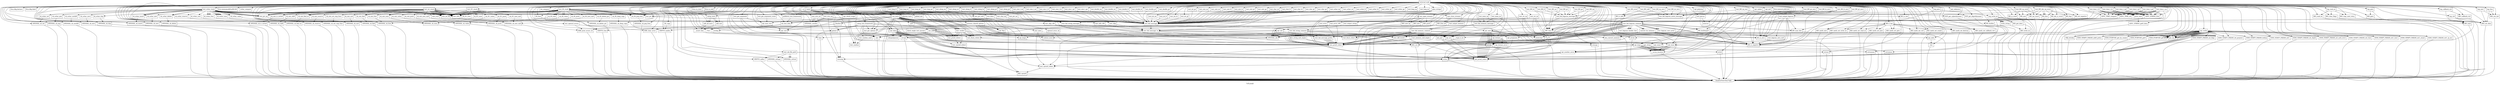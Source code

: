 digraph "Call graph" {
	label="Call graph";

	Node0x55a5191153a0 [shape=record,label="{external node}"];
	Node0x55a5191153a0 -> Node0x55a518eb1e90;
	Node0x55a5191153a0 -> Node0x55a518e630b0;
	Node0x55a5191153a0 -> Node0x55a518e3b5f0;
	Node0x55a5191153a0 -> Node0x55a518ed50f0;
	Node0x55a5191153a0 -> Node0x55a518ed5630;
	Node0x55a5191153a0 -> Node0x55a518ed58d0;
	Node0x55a5191153a0 -> Node0x55a518ed5bc0;
	Node0x55a5191153a0 -> Node0x55a518ed5c30;
	Node0x55a5191153a0 -> Node0x55a518ed5b20;
	Node0x55a5191153a0 -> Node0x55a518ed5a80;
	Node0x55a5191153a0 -> Node0x55a518ed59e0;
	Node0x55a5191153a0 -> Node0x55a518ed5940;
	Node0x55a5191153a0 -> Node0x55a518ed5200;
	Node0x55a5191153a0 -> Node0x55a518ea0c10;
	Node0x55a5191153a0 -> Node0x55a518ed55c0;
	Node0x55a5191153a0 -> Node0x55a518ea0ec0;
	Node0x55a5191153a0 -> Node0x55a518ea0e20;
	Node0x55a5191153a0 -> Node0x55a518ea0d50;
	Node0x55a5191153a0 -> Node0x55a518ea0cb0;
	Node0x55a5191153a0 -> Node0x55a518ea1430;
	Node0x55a5191153a0 -> Node0x55a518ea14a0;
	Node0x55a5191153a0 -> Node0x55a518ea1b40;
	Node0x55a5191153a0 -> Node0x55a518ea1aa0;
	Node0x55a5191153a0 -> Node0x55a518ea19d0;
	Node0x55a5191153a0 -> Node0x55a518ea1930;
	Node0x55a5191153a0 -> Node0x55a518ea1860;
	Node0x55a5191153a0 -> Node0x55a518ea17c0;
	Node0x55a5191153a0 -> Node0x55a518ea1720;
	Node0x55a5191153a0 -> Node0x55a518ea1680;
	Node0x55a5191153a0 -> Node0x55a518ea15b0;
	Node0x55a5191153a0 -> Node0x55a518ea1510;
	Node0x55a5191153a0 -> Node0x55a518ea2090;
	Node0x55a5191153a0 -> Node0x55a518ea21d0;
	Node0x55a5191153a0 -> Node0x55a518ea2100;
	Node0x55a5191153a0 -> Node0x55a518ea1ff0;
	Node0x55a5191153a0 -> Node0x55a518ea1f50;
	Node0x55a5191153a0 -> Node0x55a518ea1eb0;
	Node0x55a5191153a0 -> Node0x55a518e60500;
	Node0x55a5191153a0 -> Node0x55a518ea2ba0;
	Node0x55a5191153a0 -> Node0x55a519116bc0;
	Node0x55a5191153a0 -> Node0x55a518ea2ca0;
	Node0x55a5191153a0 -> Node0x55a518ea2d10;
	Node0x55a5191153a0 -> Node0x55a518ea2d80;
	Node0x55a5191153a0 -> Node0x55a518ea2db0;
	Node0x55a5191153a0 -> Node0x55a518ea3010;
	Node0x55a5191153a0 -> Node0x55a518ea3200;
	Node0x55a5191153a0 -> Node0x55a518ea3270;
	Node0x55a5191153a0 -> Node0x55a518ea3310;
	Node0x55a5191153a0 -> Node0x55a518ea33b0;
	Node0x55a5191153a0 -> Node0x55a518ea3450;
	Node0x55a5191153a0 -> Node0x55a518ea3ae0;
	Node0x55a5191153a0 -> Node0x55a518ea3b80;
	Node0x55a5191153a0 -> Node0x55a518ea3c20;
	Node0x55a5191153a0 -> Node0x55a518ea3c90;
	Node0x55a5191153a0 -> Node0x55a518ea3d00;
	Node0x55a5191153a0 -> Node0x55a518ea3e10;
	Node0x55a5191153a0 -> Node0x55a518ea3e80;
	Node0x55a5191153a0 -> Node0x55a518ea3eb0;
	Node0x55a5191153a0 -> Node0x55a518ea3fc0;
	Node0x55a5191153a0 -> Node0x55a518ea3ff0;
	Node0x55a5191153a0 -> Node0x55a518ea40a0;
	Node0x55a5191153a0 -> Node0x55a518ea4220;
	Node0x55a5191153a0 -> Node0x55a518ea4320;
	Node0x55a5191153a0 -> Node0x55a518ea46d0;
	Node0x55a5191153a0 -> Node0x55a518ea47e0;
	Node0x55a5191153a0 -> Node0x55a518ea2340;
	Node0x55a5191153a0 -> Node0x55a518ea45f0;
	Node0x55a5191153a0 -> Node0x55a518ea2370;
	Node0x55a5191153a0 -> Node0x55a518ea3040;
	Node0x55a5191153a0 -> Node0x55a518ea3d30;
	Node0x55a5191153a0 -> Node0x55a518ea34f0;
	Node0x55a5191153a0 -> Node0x55a518ea3160;
	Node0x55a5191153a0 -> Node0x55a518ea43c0;
	Node0x55a5191153a0 -> Node0x55a518ea2ed0;
	Node0x55a5191153a0 -> Node0x55a518ea2550;
	Node0x55a5191153a0 -> Node0x55a518ea2580;
	Node0x55a5191153a0 -> Node0x55a518e3b0b0;
	Node0x55a5191153a0 -> Node0x55a518ea2790;
	Node0x55a5191153a0 -> Node0x55a518ea27c0;
	Node0x55a5191153a0 -> Node0x55a518ea2830;
	Node0x55a5191153a0 -> Node0x55a518ea28e0;
	Node0x55a5191153a0 -> Node0x55a518ea2980;
	Node0x55a5191153a0 -> Node0x55a518ea5920;
	Node0x55a5191153a0 -> Node0x55a518ea5950;
	Node0x55a5191153a0 -> Node0x55a518ea5ac0;
	Node0x55a5191153a0 -> Node0x55a518ea5af0;
	Node0x55a5191153a0 -> Node0x55a518e3b040;
	Node0x55a5191153a0 -> Node0x55a518ea5cc0;
	Node0x55a5191153a0 -> Node0x55a518ea5d60;
	Node0x55a5191153a0 -> Node0x55a518ea5e00;
	Node0x55a5191153a0 -> Node0x55a518ea5ea0;
	Node0x55a5191153a0 -> Node0x55a518ea5f40;
	Node0x55a5191153a0 -> Node0x55a518ea5fe0;
	Node0x55a5191153a0 -> Node0x55a518ea6080;
	Node0x55a5191153a0 -> Node0x55a518ea6120;
	Node0x55a5191153a0 -> Node0x55a518ea61c0;
	Node0x55a5191153a0 -> Node0x55a518ea6260;
	Node0x55a5191153a0 -> Node0x55a518ea6300;
	Node0x55a5191153a0 -> Node0x55a518ed5470;
	Node0x55a5191153a0 -> Node0x55a518ea63d0;
	Node0x55a5191153a0 -> Node0x55a518ea6470;
	Node0x55a5191153a0 -> Node0x55a518ea6510;
	Node0x55a5191153a0 -> Node0x55a518ea65b0;
	Node0x55a5191153a0 -> Node0x55a518ea6650;
	Node0x55a5191153a0 -> Node0x55a518ea66f0;
	Node0x55a5191153a0 -> Node0x55a518ea6790;
	Node0x55a5191153a0 -> Node0x55a518ea6830;
	Node0x55a5191153a0 -> Node0x55a518ea68d0;
	Node0x55a5191153a0 -> Node0x55a518ea6970;
	Node0x55a5191153a0 -> Node0x55a518ea6a10;
	Node0x55a5191153a0 -> Node0x55a518ea2a40;
	Node0x55a5191153a0 -> Node0x55a518e55c40;
	Node0x55a5191153a0 -> Node0x55a518e55ce0;
	Node0x55a5191153a0 -> Node0x55a518e55d80;
	Node0x55a5191153a0 -> Node0x55a518e55e20;
	Node0x55a5191153a0 -> Node0x55a518e55ec0;
	Node0x55a5191153a0 -> Node0x55a518e55f60;
	Node0x55a5191153a0 -> Node0x55a518e56000;
	Node0x55a5191153a0 -> Node0x55a518e560a0;
	Node0x55a5191153a0 -> Node0x55a518e56140;
	Node0x55a5191153a0 -> Node0x55a518e561e0;
	Node0x55a5191153a0 -> Node0x55a518e56280;
	Node0x55a5191153a0 -> Node0x55a518e56320;
	Node0x55a5191153a0 -> Node0x55a518e563c0;
	Node0x55a5191153a0 -> Node0x55a518e56460;
	Node0x55a5191153a0 -> Node0x55a518e56500;
	Node0x55a5191153a0 -> Node0x55a518e565a0;
	Node0x55a5191153a0 -> Node0x55a518e56640;
	Node0x55a5191153a0 -> Node0x55a518e566e0;
	Node0x55a5191153a0 -> Node0x55a518ea4880;
	Node0x55a5191153a0 -> Node0x55a518ea4920;
	Node0x55a5191153a0 -> Node0x55a518ea49c0;
	Node0x55a5191153a0 -> Node0x55a518ea4a60;
	Node0x55a5191153a0 -> Node0x55a518ea4b00;
	Node0x55a5191153a0 -> Node0x55a518e3b200;
	Node0x55a5191153a0 -> Node0x55a518ed5400;
	Node0x55a5191153a0 -> Node0x55a518ed4800;
	Node0x55a5191153a0 -> Node0x55a518e62080;
	Node0x55a5191153a0 -> Node0x55a518e62130;
	Node0x55a5191153a0 -> Node0x55a518e3b3c0;
	Node0x55a5191153a0 -> Node0x55a518ea4cc0;
	Node0x55a5191153a0 -> Node0x55a518ea4e80;
	Node0x55a5191153a0 -> Node0x55a518ea4eb0;
	Node0x55a5191153a0 -> Node0x55a518ea4ff0;
	Node0x55a5191153a0 -> Node0x55a518ea5090;
	Node0x55a5191153a0 -> Node0x55a518ea51c0;
	Node0x55a5191153a0 -> Node0x55a518ea51f0;
	Node0x55a5191153a0 -> Node0x55a518ea5330;
	Node0x55a5191153a0 -> Node0x55a518ea5440;
	Node0x55a5191153a0 -> Node0x55a518ea5470;
	Node0x55a5191153a0 -> Node0x55a518ea5570;
	Node0x55a5191153a0 -> Node0x55a518ea56d0;
	Node0x55a5191153a0 -> Node0x55a518ea5740;
	Node0x55a5191153a0 -> Node0x55a518e587b0;
	Node0x55a5191153a0 -> Node0x55a518e587e0;
	Node0x55a5191153a0 -> Node0x55a518e588a0;
	Node0x55a5191153a0 -> Node0x55a518e58960;
	Node0x55a5191153a0 -> Node0x55a518e58a60;
	Node0x55a5191153a0 -> Node0x55a518e58be0;
	Node0x55a5191153a0 -> Node0x55a518e58c10;
	Node0x55a5191153a0 -> Node0x55a518e58c80;
	Node0x55a5191153a0 -> Node0x55a518e58dd0;
	Node0x55a5191153a0 -> Node0x55a518e58e40;
	Node0x55a5191153a0 -> Node0x55a518e58f90;
	Node0x55a5191153a0 -> Node0x55a518e59000;
	Node0x55a5191153a0 -> Node0x55a518e59190;
	Node0x55a5191153a0 -> Node0x55a518e59230;
	Node0x55a5191153a0 -> Node0x55a518e592a0;
	Node0x55a5191153a0 -> Node0x55a518e59390;
	Node0x55a5191153a0 -> Node0x55a518e593c0;
	Node0x55a5191153a0 -> Node0x55a518e594c0;
	Node0x55a5191153a0 -> Node0x55a518e59560;
	Node0x55a5191153a0 -> Node0x55a518e594f0;
	Node0x55a5191153a0 -> Node0x55a518e596f0;
	Node0x55a5191153a0 -> Node0x55a518e59930;
	Node0x55a5191153a0 -> Node0x55a518e599a0;
	Node0x55a5191153a0 -> Node0x55a518e599d0;
	Node0x55a5191153a0 -> Node0x55a518e59a80;
	Node0x55a5191153a0 -> Node0x55a518e59c90;
	Node0x55a5191153a0 -> Node0x55a518e59d00;
	Node0x55a5191153a0 -> Node0x55a518e59d30;
	Node0x55a5191153a0 -> Node0x55a518e59f60;
	Node0x55a5191153a0 -> Node0x55a518e5a030;
	Node0x55a5191153a0 -> Node0x55a518e5a130;
	Node0x55a5191153a0 -> Node0x55a518e5a160;
	Node0x55a5191153a0 -> Node0x55a518e5a2e0;
	Node0x55a5191153a0 -> Node0x55a518e5a460;
	Node0x55a5191153a0 -> Node0x55a518e5a5e0;
	Node0x55a5191153a0 -> Node0x55a518e5a760;
	Node0x55a5191153a0 -> Node0x55a518e5a950;
	Node0x55a5191153a0 -> Node0x55a518e5a9c0;
	Node0x55a5191153a0 -> Node0x55a518ea2f40;
	Node0x55a5191153a0 -> Node0x55a518ea36f0;
	Node0x55a5191153a0 -> Node0x55a518e5a9f0;
	Node0x55a5191153a0 -> Node0x55a518e5abc0;
	Node0x55a5191153a0 -> Node0x55a518e5ac30;
	Node0x55a5191153a0 -> Node0x55a518e5b180;
	Node0x55a5191153a0 -> Node0x55a518e5b220;
	Node0x55a5191153a0 -> Node0x55a518e5b290;
	Node0x55a5191153a0 -> Node0x55a518e5b380;
	Node0x55a5191153a0 -> Node0x55a518ea3920;
	Node0x55a5191153a0 -> Node0x55a518e5b3b0;
	Node0x55a5191153a0 -> Node0x55a518e5b470;
	Node0x55a5191153a0 -> Node0x55a518e5b660;
	Node0x55a5191153a0 -> Node0x55a518e5b710;
	Node0x55a5191153a0 -> Node0x55a518e5b740;
	Node0x55a5191153a0 -> Node0x55a518e5b9c0;
	Node0x55a5191153a0 -> Node0x55a518e5b9f0;
	Node0x55a5191153a0 -> Node0x55a518e5bbe0;
	Node0x55a5191153a0 -> Node0x55a518e5bc10;
	Node0x55a5191153a0 -> Node0x55a518e5be00;
	Node0x55a5191153a0 -> Node0x55a518ea38b0;
	Node0x55a5191153a0 -> Node0x55a518e5be30;
	Node0x55a5191153a0 -> Node0x55a518e5bff0;
	Node0x55a5191153a0 -> Node0x55a518e5c060;
	Node0x55a5191153a0 -> Node0x55a518e5c0d0;
	Node0x55a5191153a0 -> Node0x55a518e5c140;
	Node0x55a5191153a0 -> Node0x55a518e5c1b0;
	Node0x55a5191153a0 -> Node0x55a518e5c630;
	Node0x55a5191153a0 -> Node0x55a518e5c6a0;
	Node0x55a5191153a0 -> Node0x55a518e5c710;
	Node0x55a5191153a0 -> Node0x55a518e5c780;
	Node0x55a5191153a0 -> Node0x55a518e5c7f0;
	Node0x55a5191153a0 -> Node0x55a518e5c860;
	Node0x55a5191153a0 -> Node0x55a518e5c8d0;
	Node0x55a5191153a0 -> Node0x55a518e5c940;
	Node0x55a5191153a0 -> Node0x55a518e5c9b0;
	Node0x55a5191153a0 -> Node0x55a518ea3790;
	Node0x55a5191153a0 -> Node0x55a518ebef60;
	Node0x55a5191153a0 -> Node0x55a518ebeef0;
	Node0x55a5191153a0 -> Node0x55a518ebf040;
	Node0x55a5191153a0 -> Node0x55a518ea3840;
	Node0x55a5191153a0 -> Node0x55a518ebf110;
	Node0x55a5191153a0 -> Node0x55a518ea22a0;
	Node0x55a5191153a0 -> Node0x55a518ea4740;
	Node0x55a5191153a0 -> Node0x55a518ea3720;
	Node0x55a5191153a0 -> Node0x55a518ea4390;
	Node0x55a5191153a0 -> Node0x55a518ebf170;
	Node0x55a5191153a0 -> Node0x55a518ebf300;
	Node0x55a5191153a0 -> Node0x55a518ebf370;
	Node0x55a5191153a0 -> Node0x55a518ea4660;
	Node0x55a5191153a0 -> Node0x55a518ebf470;
	Node0x55a5191153a0 -> Node0x55a518ea39c0;
	Node0x55a5191153a0 -> Node0x55a518ebf510;
	Node0x55a5191153a0 -> Node0x55a518ea2420;
	Node0x55a5191153a0 -> Node0x55a518ea30f0;
	Node0x55a5191153a0 -> Node0x55a518ebf610;
	Node0x55a5191153a0 -> Node0x55a518ea3a30;
	Node0x55a5191153a0 -> Node0x55a518ebf710;
	Node0x55a5191153a0 -> Node0x55a518ea4cf0;
	Node0x55a5191153a0 -> Node0x55a518ebfab0;
	Node0x55a5191153a0 -> Node0x55a518ebffb0;
	Node0x55a5191153a0 -> Node0x55a518ea5610;
	Node0x55a5191153a0 -> Node0x55a518ec0140;
	Node0x55a5191153a0 -> Node0x55a518ec02b0;
	Node0x55a5191153a0 -> Node0x55a518ea57e0;
	Node0x55a5191153a0 -> Node0x55a518ec0950;
	Node0x55a5191153a0 -> Node0x55a518e56710;
	Node0x55a5191153a0 -> Node0x55a518ea53d0;
	Node0x55a5191153a0 -> Node0x55a518e56980;
	Node0x55a5191153a0 -> Node0x55a518ea4430;
	Node0x55a5191153a0 -> Node0x55a518ebf250;
	Node0x55a5191153a0 -> Node0x55a518e56b20;
	Node0x55a5191153a0 -> Node0x55a518e571a0;
	Node0x55a5191153a0 -> Node0x55a518e56bc0;
	Node0x55a5191153a0 -> Node0x55a518e57400;
	Node0x55a5191153a0 -> Node0x55a518e56b50;
	Node0x55a5191153a0 -> Node0x55a518e575f0;
	Node0x55a5191153a0 -> Node0x55a518e56cc0;
	Node0x55a5191153a0 -> Node0x55a518e57690;
	Node0x55a5191153a0 -> Node0x55a518e56d30;
	Node0x55a5191153a0 -> Node0x55a518e577f0;
	Node0x55a5191153a0 -> Node0x55a518e56da0;
	Node0x55a5191153a0 -> Node0x55a518e57970;
	Node0x55a5191153a0 -> Node0x55a518e56e10;
	Node0x55a5191153a0 -> Node0x55a518e57a80;
	Node0x55a5191153a0 -> Node0x55a518e56e80;
	Node0x55a5191153a0 -> Node0x55a518e57b70;
	Node0x55a5191153a0 -> Node0x55a518e56ef0;
	Node0x55a5191153a0 -> Node0x55a518e57210;
	Node0x55a5191153a0 -> Node0x55a518e57c10;
	Node0x55a5191153a0 -> Node0x55a518e57240;
	Node0x55a5191153a0 -> Node0x55a518e57a10;
	Node0x55a5191153a0 -> Node0x55a518e57730;
	Node0x55a5191153a0 -> Node0x55a518e574a0;
	Node0x55a5191153a0 -> Node0x55a518e57430;
	Node0x55a5191153a0 -> Node0x55a518e57550;
	Node0x55a5191153a0 -> Node0x55a518e572b0;
	Node0x55a5191153a0 -> Node0x55a518e57e80;
	Node0x55a518e630b0 [shape=record,label="{test_int_stack}"];
	Node0x55a518e630b0 -> Node0x55a519115590;
	Node0x55a518e630b0 -> Node0x55a518e62080;
	Node0x55a518e630b0 -> Node0x55a518e62010;
	Node0x55a518e630b0 -> Node0x55a518e62130;
	Node0x55a518e630b0 -> Node0x55a518e3afd0;
	Node0x55a518e630b0 -> Node0x55a518e3b040;
	Node0x55a518e630b0 -> Node0x55a518e3b0b0;
	Node0x55a518e630b0 -> Node0x55a518e3b120;
	Node0x55a518e630b0 -> Node0x55a518e3afd0;
	Node0x55a518e630b0 -> Node0x55a518e3b040;
	Node0x55a518e630b0 -> Node0x55a518e3b190;
	Node0x55a518e630b0 -> Node0x55a518e3b200;
	Node0x55a518e630b0 -> Node0x55a518e3b0b0;
	Node0x55a518e630b0 -> Node0x55a518e3b270;
	Node0x55a518e630b0 -> Node0x55a518e3b040;
	Node0x55a518e630b0 -> Node0x55a518e3b0b0;
	Node0x55a518e630b0 -> Node0x55a518e3b2e0;
	Node0x55a518e630b0 -> Node0x55a518e3b040;
	Node0x55a518e630b0 -> Node0x55a518e3b0b0;
	Node0x55a518e630b0 -> Node0x55a518e3b350;
	Node0x55a518e630b0 -> Node0x55a518e3b3c0;
	Node0x55a518e630b0 -> Node0x55a518e3b430;
	Node0x55a518e630b0 -> Node0x55a518e3b4a0;
	Node0x55a518e630b0 -> Node0x55a518e3b350;
	Node0x55a518e630b0 -> Node0x55a518e62130;
	Node0x55a518e630b0 -> Node0x55a518e3b270;
	Node0x55a518e630b0 -> Node0x55a518e3b040;
	Node0x55a518e630b0 -> Node0x55a518e3b0b0;
	Node0x55a518e630b0 -> Node0x55a518e3b2e0;
	Node0x55a518e630b0 -> Node0x55a518e3b040;
	Node0x55a518e630b0 -> Node0x55a518e3b0b0;
	Node0x55a518e630b0 -> Node0x55a518e3b2e0;
	Node0x55a518e630b0 -> Node0x55a518e3b040;
	Node0x55a518e630b0 -> Node0x55a518e3b0b0;
	Node0x55a518e630b0 -> Node0x55a518e3b510;
	Node0x55a518e630b0 -> Node0x55a518e3b200;
	Node0x55a518e630b0 -> Node0x55a518e3b580;
	Node0x55a518eb1e90 [shape=record,label="{setup_tests}"];
	Node0x55a518eb1e90 -> Node0x55a519116bc0;
	Node0x55a518eb1e90 -> Node0x55a519116bc0;
	Node0x55a518eb1e90 -> Node0x55a518e60500;
	Node0x55a518eb1e90 -> Node0x55a518e60500;
	Node0x55a518e3b5f0 [shape=record,label="{test_uchar_stack}"];
	Node0x55a518e3b5f0 -> Node0x55a518e3b660;
	Node0x55a518e3b5f0 -> Node0x55a518e62080;
	Node0x55a518e3b5f0 -> Node0x55a518e3b690;
	Node0x55a518e3b5f0 -> Node0x55a518e62130;
	Node0x55a518e3b5f0 -> Node0x55a518e3b7d0;
	Node0x55a518e3b5f0 -> Node0x55a518e3b040;
	Node0x55a518e3b5f0 -> Node0x55a518e3b0b0;
	Node0x55a518e3b5f0 -> Node0x55a518e3b840;
	Node0x55a518e3b5f0 -> Node0x55a518e3b7d0;
	Node0x55a518e3b5f0 -> Node0x55a518e3b040;
	Node0x55a518e3b5f0 -> Node0x55a518e3b8b0;
	Node0x55a518e3b5f0 -> Node0x55a518e3b7d0;
	Node0x55a518e3b5f0 -> Node0x55a518e3b040;
	Node0x55a518e3b5f0 -> Node0x55a518e3b8e0;
	Node0x55a518e3b5f0 -> Node0x55a518ed4560;
	Node0x55a518e3b5f0 -> Node0x55a518e3b200;
	Node0x55a518e3b5f0 -> Node0x55a518e3b0b0;
	Node0x55a518e3b5f0 -> Node0x55a518ed45d0;
	Node0x55a518e3b5f0 -> Node0x55a518e3b7d0;
	Node0x55a518e3b5f0 -> Node0x55a518e3b040;
	Node0x55a518e3b5f0 -> Node0x55a518ed4640;
	Node0x55a518e3b5f0 -> Node0x55a518e3b7d0;
	Node0x55a518e3b5f0 -> Node0x55a518e3b040;
	Node0x55a518e3b5f0 -> Node0x55a518ed46b0;
	Node0x55a518e3b5f0 -> Node0x55a518ed46b0;
	Node0x55a518e3b5f0 -> Node0x55a518ed46b0;
	Node0x55a518e3b5f0 -> Node0x55a518ed4720;
	Node0x55a518e3b5f0 -> Node0x55a518e3b200;
	Node0x55a518e3b5f0 -> Node0x55a518e3b0b0;
	Node0x55a518e3b5f0 -> Node0x55a518ed4790;
	Node0x55a518e3b5f0 -> Node0x55a518ed4800;
	Node0x55a518e3b5f0 -> Node0x55a518ed4790;
	Node0x55a518e3b5f0 -> Node0x55a518e3b200;
	Node0x55a518e3b5f0 -> Node0x55a518ed5080;
	Node0x55a518e3b5f0 -> Node0x55a518ed4720;
	Node0x55a518e3b5f0 -> Node0x55a518e3b200;
	Node0x55a518e3b5f0 -> Node0x55a518e3b0b0;
	Node0x55a518e3b5f0 -> Node0x55a518ed45d0;
	Node0x55a518e3b5f0 -> Node0x55a518ed45d0;
	Node0x55a518ed50f0 [shape=record,label="{test_SS_stack}"];
	Node0x55a518ed50f0 -> Node0x55a518ed5160;
	Node0x55a518ed50f0 -> Node0x55a518ed5200;
	Node0x55a518ed50f0 -> Node0x55a518e62080;
	Node0x55a518ed50f0 -> Node0x55a518ed5190;
	Node0x55a518ed50f0 -> Node0x55a518e3b040;
	Node0x55a518ed50f0 -> Node0x55a518e3b0b0;
	Node0x55a518ed50f0 -> Node0x55a518ed52b0;
	Node0x55a518ed50f0 -> Node0x55a518ed5190;
	Node0x55a518ed50f0 -> Node0x55a518e3b040;
	Node0x55a518ed50f0 -> Node0x55a518ed5320;
	Node0x55a518ed50f0 -> Node0x55a518e62080;
	Node0x55a518ed50f0 -> Node0x55a518ed5390;
	Node0x55a518ed50f0 -> Node0x55a518ed5400;
	Node0x55a518ed50f0 -> Node0x55a518e3b0b0;
	Node0x55a518ed50f0 -> Node0x55a518e3b040;
	Node0x55a518ed50f0 -> Node0x55a518e3b0b0;
	Node0x55a518ed50f0 -> Node0x55a518ed5470;
	Node0x55a518ed50f0 -> Node0x55a518e3b0b0;
	Node0x55a518ed50f0 -> Node0x55a518ed54e0;
	Node0x55a518ed50f0 -> Node0x55a518ed5550;
	Node0x55a518ed50f0 -> Node0x55a518e62080;
	Node0x55a518ed50f0 -> Node0x55a518ed55c0;
	Node0x55a518ed50f0 -> Node0x55a518ed5190;
	Node0x55a518ed50f0 -> Node0x55a518e3b040;
	Node0x55a518ed50f0 -> Node0x55a518ed5390;
	Node0x55a518ed50f0 -> Node0x55a518e3b200;
	Node0x55a518ed50f0 -> Node0x55a518e3b0b0;
	Node0x55a518ed50f0 -> Node0x55a518ed54e0;
	Node0x55a518ed50f0 -> Node0x55a518ed54e0;
	Node0x55a518ed5470 [shape=record,label="{test_char_eq}"];
	Node0x55a518ed5470 -> Node0x55a518ea5b60;
	Node0x55a518ea63d0 [shape=record,label="{test_char_ne}"];
	Node0x55a518ea63d0 -> Node0x55a518ea5b60;
	Node0x55a518ea6470 [shape=record,label="{test_char_lt}"];
	Node0x55a518ea6470 -> Node0x55a518ea5b60;
	Node0x55a518ea6510 [shape=record,label="{test_char_le}"];
	Node0x55a518ea6510 -> Node0x55a518ea5b60;
	Node0x55a518ea65b0 [shape=record,label="{test_char_gt}"];
	Node0x55a518ea65b0 -> Node0x55a518ea5b60;
	Node0x55a518ea6650 [shape=record,label="{test_char_ge}"];
	Node0x55a518ea6650 -> Node0x55a518ea5b60;
	Node0x55a518ea66f0 [shape=record,label="{test_uchar_eq}"];
	Node0x55a518ea66f0 -> Node0x55a518ea5b60;
	Node0x55a518ea6790 [shape=record,label="{test_uchar_ne}"];
	Node0x55a518ea6790 -> Node0x55a518ea5b60;
	Node0x55a518ea3310 [shape=record,label="{free}"];
	Node0x55a518ea3310 -> Node0x55a518e274d0;
	Node0x55a518ea33b0 [shape=record,label="{strdup}"];
	Node0x55a518ea33b0 -> Node0x55a518e274d0;
	Node0x55a518ea3450 [shape=record,label="{run_tests}"];
	Node0x55a518ea3450 -> Node0x55a518ea34c0;
	Node0x55a518ea3450 -> Node0x55a518ea3040;
	Node0x55a518ea3450 -> Node0x55a518ea3040;
	Node0x55a518ea3450 -> Node0x55a518ea3040;
	Node0x55a518ea3450 -> Node0x55a518ea30f0;
	Node0x55a518ea3450 -> Node0x55a518ea34f0;
	Node0x55a518ea3450 -> Node0x55a518ea3040;
	Node0x55a518ea3450 -> Node0x55a518ea3040;
	Node0x55a518ea3450 -> Node0x55a518ea30f0;
	Node0x55a518ea3450 -> Node0x55a518ea3270;
	Node0x55a518ea3450 -> Node0x55a518e274d0;
	Node0x55a518ea3450 -> Node0x55a518ea35a0;
	Node0x55a518ea3450 -> Node0x55a518ea3610;
	Node0x55a518ea3450 -> Node0x55a518ea3040;
	Node0x55a518ea3450 -> Node0x55a518ea3040;
	Node0x55a518ea3450 -> Node0x55a518ea30f0;
	Node0x55a518ea3450 -> Node0x55a518ea34f0;
	Node0x55a518ea3450 -> Node0x55a518ea3680;
	Node0x55a518ea3450 -> Node0x55a518ea3270;
	Node0x55a518ea3450 -> Node0x55a518e274d0;
	Node0x55a518ea3450 -> Node0x55a518ea3610;
	Node0x55a518ea3450 -> Node0x55a518ea35a0;
	Node0x55a518ea3450 -> Node0x55a518ea35a0;
	Node0x55a518ea3450 -> Node0x55a518ea35a0;
	Node0x55a518ea34c0 [shape=record,label="{process_shared_options}"];
	Node0x55a518ea34c0 -> Node0x55a518ea36f0;
	Node0x55a518ea34c0 -> Node0x55a518ea3790;
	Node0x55a518ea34c0 -> Node0x55a518ea2ed0;
	Node0x55a518ea34c0 -> Node0x55a518ea3720;
	Node0x55a518ea34c0 -> Node0x55a518ea3840;
	Node0x55a518ea34c0 -> Node0x55a518ea38b0;
	Node0x55a518ea34c0 -> Node0x55a518ea3840;
	Node0x55a518ea34c0 -> Node0x55a518ea38b0;
	Node0x55a518ea34c0 -> Node0x55a518ea3920;
	Node0x55a518ea34c0 -> Node0x55a518ea38b0;
	Node0x55a518ea34c0 -> Node0x55a518ea3920;
	Node0x55a518ea34c0 -> Node0x55a518ea38b0;
	Node0x55a518ea34c0 -> Node0x55a518ea3920;
	Node0x55a518ea34c0 -> Node0x55a518ea2e60;
	Node0x55a518ea34c0 -> Node0x55a518ea3990;
	Node0x55a518ea35a0 [shape=record,label="{test_verdict}"];
	Node0x55a518ea35a0 -> Node0x55a518ea30f0;
	Node0x55a518ea35a0 -> Node0x55a518ea3a30;
	Node0x55a518ea35a0 -> Node0x55a518ea3040;
	Node0x55a518ea35a0 -> Node0x55a518ea39c0;
	Node0x55a518ea35a0 -> Node0x55a518ea3040;
	Node0x55a518ea35a0 -> Node0x55a518ea3040;
	Node0x55a518ea35a0 -> Node0x55a518ea30f0;
	Node0x55a518ea3610 [shape=record,label="{finalize}"];
	Node0x55a518ea3610 -> Node0x55a518ea3ae0;
	Node0x55a518ea3610 -> Node0x55a518ea3b80;
	Node0x55a518ea3680 [shape=record,label="{gcd}"];
	Node0x55a518ea3ae0 [shape=record,label="{ERR_clear_error}"];
	Node0x55a518ea3ae0 -> Node0x55a518e274d0;
	Node0x55a518ea3b80 [shape=record,label="{ERR_print_errors_cb}"];
	Node0x55a518ea3b80 -> Node0x55a518e274d0;
	Node0x55a518ea3c20 [shape=record,label="{llvm.va_start}"];
	Node0x55a518ea3c90 [shape=record,label="{llvm.va_end}"];
	Node0x55a518ea3990 [shape=record,label="{check_single_test_params}"];
	Node0x55a518ea3990 -> Node0x55a518ea3d00;
	Node0x55a518ea3990 -> Node0x55a518ea2db0;
	Node0x55a518ea3990 -> Node0x55a518ea3d30;
	Node0x55a518ea3990 -> Node0x55a518ea3d30;
	Node0x55a518ea3990 -> Node0x55a518ea3d30;
	Node0x55a518ea3d00 [shape=record,label="{strcmp}"];
	Node0x55a518ea3d00 -> Node0x55a518e274d0;
	Node0x55a518ea3e10 [shape=record,label="{glue_strings}"];
	Node0x55a518ea3e10 -> Node0x55a518ea3e80;
	Node0x55a518ea3e10 -> Node0x55a518ed5200;
	Node0x55a518ea3e10 -> Node0x55a518e62080;
	Node0x55a518ea3e10 -> Node0x55a518ea3eb0;
	Node0x55a518ea3e10 -> Node0x55a518ea3e80;
	Node0x55a518ea3e80 [shape=record,label="{strlen}"];
	Node0x55a518ea3e80 -> Node0x55a518e274d0;
	Node0x55a518ea3eb0 [shape=record,label="{strcpy}"];
	Node0x55a518ea3eb0 -> Node0x55a518e274d0;
	Node0x55a518ea3fc0 [shape=record,label="{test_mk_file_path}"];
	Node0x55a518ea3fc0 -> Node0x55a518ea3e80;
	Node0x55a518ea3fc0 -> Node0x55a518ea3e80;
	Node0x55a518ea3fc0 -> Node0x55a518ea3e80;
	Node0x55a518ea3fc0 -> Node0x55a518ea3ff0;
	Node0x55a518ea3fc0 -> Node0x55a518ea40a0;
	Node0x55a518ea3fc0 -> Node0x55a518ea4220;
	Node0x55a518ea3fc0 -> Node0x55a518ea4220;
	Node0x55a518e59de0 [shape=record,label="{print_time}"];
	Node0x55a518e59de0 -> Node0x55a518e5a030;
	Node0x55a518e59f60 [shape=record,label="{ASN1_STRING_free}"];
	Node0x55a518e59f60 -> Node0x55a518e274d0;
	Node0x55a518e5a030 [shape=record,label="{ASN1_STRING_get0_data}"];
	Node0x55a518e5a030 -> Node0x55a518e274d0;
	Node0x55a518e5a130 [shape=record,label="{test_time_t_ne}"];
	Node0x55a518e5a130 -> Node0x55a518e59d00;
	Node0x55a518e5a130 -> Node0x55a518e59d00;
	Node0x55a518e5a130 -> Node0x55a518e59d30;
	Node0x55a518e5a130 -> Node0x55a518e59de0;
	Node0x55a518e5a130 -> Node0x55a518e59de0;
	Node0x55a518e5a130 -> Node0x55a518ea5b60;
	Node0x55a518e5a130 -> Node0x55a518e59f60;
	Node0x55a518e5a130 -> Node0x55a518e59f60;
	Node0x55a518e5a160 [shape=record,label="{test_time_t_gt}"];
	Node0x55a518e5a160 -> Node0x55a518e59d00;
	Node0x55a518e5a160 -> Node0x55a518e59d00;
	Node0x55a518e5a160 -> Node0x55a518e59d30;
	Node0x55a518e5a160 -> Node0x55a518e59de0;
	Node0x55a518e5a160 -> Node0x55a518e59de0;
	Node0x55a518e5a160 -> Node0x55a518ea5b60;
	Node0x55a518e5a160 -> Node0x55a518e59f60;
	Node0x55a518e5a160 -> Node0x55a518e59f60;
	Node0x55a518e5a2e0 [shape=record,label="{test_time_t_ge}"];
	Node0x55a518e5a2e0 -> Node0x55a518e59d00;
	Node0x55a518e5a2e0 -> Node0x55a518e59d00;
	Node0x55a518e5a2e0 -> Node0x55a518e59d30;
	Node0x55a518e5a2e0 -> Node0x55a518e59de0;
	Node0x55a518e5a2e0 -> Node0x55a518e59de0;
	Node0x55a518e5a2e0 -> Node0x55a518ea5b60;
	Node0x55a518e5a2e0 -> Node0x55a518e59f60;
	Node0x55a518e5a2e0 -> Node0x55a518e59f60;
	Node0x55a518e5a460 [shape=record,label="{test_time_t_lt}"];
	Node0x55a518e5a460 -> Node0x55a518e59d00;
	Node0x55a518e5a460 -> Node0x55a518e59d00;
	Node0x55a518e5a460 -> Node0x55a518e59d30;
	Node0x55a518e5a460 -> Node0x55a518e59de0;
	Node0x55a518e5a460 -> Node0x55a518e59de0;
	Node0x55a518e5a460 -> Node0x55a518ea5b60;
	Node0x55a518e5a460 -> Node0x55a518e59f60;
	Node0x55a518e5a460 -> Node0x55a518e59f60;
	Node0x55a518e5a5e0 [shape=record,label="{test_time_t_le}"];
	Node0x55a518e5a5e0 -> Node0x55a518e59d00;
	Node0x55a518e5a5e0 -> Node0x55a518e59d00;
	Node0x55a518e5a5e0 -> Node0x55a518e59d30;
	Node0x55a518e5a5e0 -> Node0x55a518e59de0;
	Node0x55a518e5a5e0 -> Node0x55a518e59de0;
	Node0x55a518e5a5e0 -> Node0x55a518ea5b60;
	Node0x55a518e5a5e0 -> Node0x55a518e59f60;
	Node0x55a518e5a5e0 -> Node0x55a518e59f60;
	Node0x55a518e5a760 [shape=record,label="{opt_progname}"];
	Node0x55a518e5a760 -> Node0x55a518ea3e80;
	Node0x55a518e5a760 -> Node0x55a518e5a950;
	Node0x55a518e5a950 [shape=record,label="{strncpy}"];
	Node0x55a518e5a950 -> Node0x55a518e274d0;
	Node0x55a518e5a9c0 [shape=record,label="{opt_getprog}"];
	Node0x55a518ea2f40 [shape=record,label="{opt_init}"];
	Node0x55a518ea2f40 -> Node0x55a518ea36f0;
	Node0x55a518ea2f40 -> Node0x55a518e5a760;
	Node0x55a518ea2f40 -> Node0x55a518ea2340;
	Node0x55a518ea2f40 -> Node0x55a518ea2340;
	Node0x55a518ea2f40 -> Node0x55a518ea2340;
	Node0x55a518ea2f40 -> Node0x55a518ea3d00;
	Node0x55a518ea2f40 -> Node0x55a518ea2340;
	Node0x55a518ea2f40 -> Node0x55a518ea2340;
	Node0x55a518ea2f40 -> Node0x55a518ea2340;
	Node0x55a518ea36f0 [shape=record,label="{opt_begin}"];
	Node0x55a518e5a9f0 [shape=record,label="{opt_format_error}"];
	Node0x55a518e5a9f0 -> Node0x55a518ea2370;
	Node0x55a518e5a9f0 -> Node0x55a518ea2370;
	Node0x55a518e5a9f0 -> Node0x55a518ea2370;
	Node0x55a518e5abc0 [shape=record,label="{opt_format}"];
	Node0x55a518e5abc0 -> Node0x55a518e5a9f0;
	Node0x55a518e5abc0 -> Node0x55a518e5a9f0;
	Node0x55a518e5abc0 -> Node0x55a518e5a9f0;
	Node0x55a518e5abc0 -> Node0x55a518ea3d00;
	Node0x55a518e5abc0 -> Node0x55a518ea3d00;
	Node0x55a518e5abc0 -> Node0x55a518e5a9f0;
	Node0x55a518e5abc0 -> Node0x55a518e5a9f0;
	Node0x55a518e5abc0 -> Node0x55a518e5a9f0;
	Node0x55a518e5abc0 -> Node0x55a518e5a9f0;
	Node0x55a518e5abc0 -> Node0x55a518e5a9f0;
	Node0x55a518e5abc0 -> Node0x55a518e5a9f0;
	Node0x55a518e5abc0 -> Node0x55a518ea3d00;
	Node0x55a518e5abc0 -> Node0x55a518ea3d00;
	Node0x55a518e5abc0 -> Node0x55a518e5a9f0;
	Node0x55a518e5abc0 -> Node0x55a518ea3d00;
	Node0x55a518e5abc0 -> Node0x55a518ea3d00;
	Node0x55a518e5abc0 -> Node0x55a518e5a9f0;
	Node0x55a518e5abc0 -> Node0x55a518ea3d00;
	Node0x55a518e5abc0 -> Node0x55a518ea3d00;
	Node0x55a518e5abc0 -> Node0x55a518ea3d00;
	Node0x55a518e5abc0 -> Node0x55a518ea3d00;
	Node0x55a518e5abc0 -> Node0x55a518e5a9f0;
	Node0x55a518e5ac30 [shape=record,label="{opt_cipher}"];
	Node0x55a518e5ac30 -> Node0x55a518e5b180;
	Node0x55a518e5ac30 -> Node0x55a518ea2370;
	Node0x55a518e5b180 [shape=record,label="{EVP_get_cipherbyname}"];
	Node0x55a518e5b180 -> Node0x55a518e274d0;
	Node0x55a518e3b580 [shape=record,label="{sk_sint_free}"];
	Node0x55a518e3b580 -> Node0x55a518ed5c30;
	Node0x55a518ea21d0 [shape=record,label="{OPENSSL_sk_shift}"];
	Node0x55a518ea21d0 -> Node0x55a518e274d0;
	Node0x55a518ea2100 [shape=record,label="{OPENSSL_sk_set_cmp_func}"];
	Node0x55a518ea2100 -> Node0x55a518e274d0;
	Node0x55a518ea1ff0 [shape=record,label="{OPENSSL_sk_is_sorted}"];
	Node0x55a518ea1ff0 -> Node0x55a518e274d0;
	Node0x55a518ea1f50 [shape=record,label="{OPENSSL_sk_find_ex}"];
	Node0x55a518ea1f50 -> Node0x55a518e274d0;
	Node0x55a518ea1eb0 [shape=record,label="{OPENSSL_sk_find}"];
	Node0x55a518ea1eb0 -> Node0x55a518e274d0;
	Node0x55a518e60500 [shape=record,label="{add_test}"];
	Node0x55a518e60500 -> Node0x55a518ea2ba0;
	Node0x55a518ea2ba0 [shape=record,label="{__assert_fail}"];
	Node0x55a518ea2ba0 -> Node0x55a518e274d0;
	Node0x55a519116bc0 [shape=record,label="{add_all_tests}"];
	Node0x55a519116bc0 -> Node0x55a518ea2ba0;
	Node0x55a518ea2ca0 [shape=record,label="{subtest_level}"];
	Node0x55a518ea2d10 [shape=record,label="{setup_test_framework}"];
	Node0x55a518ea2d10 -> Node0x55a518ea2d80;
	Node0x55a518ea2d10 -> Node0x55a518ea2d80;
	Node0x55a518ea2d10 -> Node0x55a518ea2db0;
	Node0x55a518ea2d10 -> Node0x55a518ea2db0;
	Node0x55a518ea2d10 -> Node0x55a518ea2e60;
	Node0x55a518ea2d10 -> Node0x55a518ea2ed0;
	Node0x55a518ea2d10 -> Node0x55a518ea2f40;
	Node0x55a518ea2d80 [shape=record,label="{getenv}"];
	Node0x55a518ea2d80 -> Node0x55a518e274d0;
	Node0x55a518ea2db0 [shape=record,label="{atoi}"];
	Node0x55a518ea2db0 -> Node0x55a518e274d0;
	Node0x55a518ea2e60 [shape=record,label="{set_seed}"];
	Node0x55a518ea2e60 -> Node0x55a518ea3010;
	Node0x55a518ea2e60 -> Node0x55a518ea2ca0;
	Node0x55a518ea2e60 -> Node0x55a518ea3040;
	Node0x55a518ea2e60 -> Node0x55a518ea30f0;
	Node0x55a518ea2e60 -> Node0x55a518ea3160;
	Node0x55a518ea3010 [shape=record,label="{time}"];
	Node0x55a518ea3010 -> Node0x55a518e274d0;
	Node0x55a518ea3200 [shape=record,label="{pulldown_test_framework}"];
	Node0x55a518ea3200 -> Node0x55a518ea3270;
	Node0x55a518ea3270 [shape=record,label="{set_test_title}"];
	Node0x55a518ea3270 -> Node0x55a518ea3310;
	Node0x55a518ea3270 -> Node0x55a518ea33b0;
	Node0x55a518e59000 [shape=record,label="{test_BN_eq_one}"];
	Node0x55a518e59000 -> Node0x55a518e59190;
	Node0x55a518e59000 -> Node0x55a518ea57e0;
	Node0x55a518e59190 [shape=record,label="{BN_is_one}"];
	Node0x55a518e59190 -> Node0x55a518e274d0;
	Node0x55a518e59230 [shape=record,label="{test_BN_odd}"];
	Node0x55a518e59230 -> Node0x55a518e592a0;
	Node0x55a518e59230 -> Node0x55a518ea57e0;
	Node0x55a518e592a0 [shape=record,label="{BN_is_odd}"];
	Node0x55a518e592a0 -> Node0x55a518e274d0;
	Node0x55a518e59390 [shape=record,label="{test_BN_even}"];
	Node0x55a518e59390 -> Node0x55a518e592a0;
	Node0x55a518e59390 -> Node0x55a518ea57e0;
	Node0x55a518e593c0 [shape=record,label="{test_BN_eq_word}"];
	Node0x55a518e593c0 -> Node0x55a518e594c0;
	Node0x55a518e593c0 -> Node0x55a518e59560;
	Node0x55a518e593c0 -> Node0x55a518e594f0;
	Node0x55a518e593c0 -> Node0x55a518ea5610;
	Node0x55a518e593c0 -> Node0x55a518e596f0;
	Node0x55a518e594c0 [shape=record,label="{BN_is_word}"];
	Node0x55a518e594c0 -> Node0x55a518e274d0;
	Node0x55a518e59560 [shape=record,label="{BN_new}"];
	Node0x55a518e59560 -> Node0x55a518e274d0;
	Node0x55a518e594f0 [shape=record,label="{BN_set_word}"];
	Node0x55a518e594f0 -> Node0x55a518e274d0;
	Node0x55a518e596f0 [shape=record,label="{BN_free}"];
	Node0x55a518e596f0 -> Node0x55a518e274d0;
	Node0x55a518e59930 [shape=record,label="{test_BN_abs_eq_word}"];
	Node0x55a518e59930 -> Node0x55a518e599a0;
	Node0x55a518e59930 -> Node0x55a518e59560;
	Node0x55a518e59930 -> Node0x55a518e599d0;
	Node0x55a518e59930 -> Node0x55a518e59a80;
	Node0x55a518e59930 -> Node0x55a518e594f0;
	Node0x55a518e59930 -> Node0x55a518ea5610;
	Node0x55a518e59930 -> Node0x55a518e596f0;
	Node0x55a518e59930 -> Node0x55a518e596f0;
	Node0x55a518e599a0 [shape=record,label="{BN_abs_is_word}"];
	Node0x55a518e599a0 -> Node0x55a518e274d0;
	Node0x55a518e599d0 [shape=record,label="{BN_dup}"];
	Node0x55a518e599d0 -> Node0x55a518e274d0;
	Node0x55a518e59a80 [shape=record,label="{BN_set_negative}"];
	Node0x55a518e59a80 -> Node0x55a518e274d0;
	Node0x55a518e59c90 [shape=record,label="{test_time_t_eq}"];
	Node0x55a518e59c90 -> Node0x55a518e59d00;
	Node0x55a518e59c90 -> Node0x55a518e59d00;
	Node0x55a518e59c90 -> Node0x55a518e59d30;
	Node0x55a518e59c90 -> Node0x55a518e59de0;
	Node0x55a518e59c90 -> Node0x55a518e59de0;
	Node0x55a518e59c90 -> Node0x55a518ea5b60;
	Node0x55a518e59c90 -> Node0x55a518e59f60;
	Node0x55a518e59c90 -> Node0x55a518e59f60;
	Node0x55a518e59d00 [shape=record,label="{ASN1_TIME_set}"];
	Node0x55a518e59d00 -> Node0x55a518e274d0;
	Node0x55a518e59d30 [shape=record,label="{ASN1_TIME_compare}"];
	Node0x55a518e59d30 -> Node0x55a518e274d0;
	Node0x55a518ed5630 [shape=record,label="{test_SU_stack}"];
	Node0x55a518ed5630 -> Node0x55a518ed56a0;
	Node0x55a518ed5630 -> Node0x55a518ed5740;
	Node0x55a518ed5630 -> Node0x55a518e3b040;
	Node0x55a518ed5630 -> Node0x55a518e3b0b0;
	Node0x55a518ed5630 -> Node0x55a518ed56d0;
	Node0x55a518ed5630 -> Node0x55a518ed5740;
	Node0x55a518ed5630 -> Node0x55a518e3b040;
	Node0x55a518ed5630 -> Node0x55a518ed57f0;
	Node0x55a518ed5630 -> Node0x55a518e3b200;
	Node0x55a518ed5630 -> Node0x55a518e3b0b0;
	Node0x55a518ed5630 -> Node0x55a518ed5860;
	Node0x55a518ed58d0 [shape=record,label="{llvm.dbg.declare}"];
	Node0x55a518ed56a0 [shape=record,label="{sk_SU_new_null}"];
	Node0x55a518ed56a0 -> Node0x55a518ed5940;
	Node0x55a518ed5740 [shape=record,label="{sk_SU_num}"];
	Node0x55a518ed5740 -> Node0x55a518ed59e0;
	Node0x55a518ed56d0 [shape=record,label="{sk_SU_push}"];
	Node0x55a518ed56d0 -> Node0x55a518ed5a80;
	Node0x55a518ed57f0 [shape=record,label="{sk_SU_value}"];
	Node0x55a518ed57f0 -> Node0x55a518ed5b20;
	Node0x55a518ed54e0 [shape=record,label="{sk_SS_pop_free}"];
	Node0x55a518ed54e0 -> Node0x55a518ea0e20;
	Node0x55a518ed5bc0 [shape=record,label="{llvm.dbg.label}"];
	Node0x55a518ed5860 [shape=record,label="{sk_SU_free}"];
	Node0x55a518ed5860 -> Node0x55a518ed5c30;
	Node0x55a518ed5c30 [shape=record,label="{OPENSSL_sk_free}"];
	Node0x55a518ed5c30 -> Node0x55a518e274d0;
	Node0x55a518ed5b20 [shape=record,label="{OPENSSL_sk_value}"];
	Node0x55a518ed5b20 -> Node0x55a518e274d0;
	Node0x55a518ed5a80 [shape=record,label="{OPENSSL_sk_push}"];
	Node0x55a518ed5a80 -> Node0x55a518e274d0;
	Node0x55a518ed59e0 [shape=record,label="{OPENSSL_sk_num}"];
	Node0x55a518ed59e0 -> Node0x55a518e274d0;
	Node0x55a518ed5940 [shape=record,label="{OPENSSL_sk_new_null}"];
	Node0x55a518ed5940 -> Node0x55a518e274d0;
	Node0x55a518ed5160 [shape=record,label="{sk_SS_new_null}"];
	Node0x55a518ed5160 -> Node0x55a518ed5940;
	Node0x55a518ed5200 [shape=record,label="{CRYPTO_malloc}"];
	Node0x55a518ed5200 -> Node0x55a518e274d0;
	Node0x55a518ed5190 [shape=record,label="{sk_SS_num}"];
	Node0x55a518ed5190 -> Node0x55a518ed59e0;
	Node0x55a518ed52b0 [shape=record,label="{sk_SS_push}"];
	Node0x55a518ed52b0 -> Node0x55a518ed5a80;
	Node0x55a518ea0c10 [shape=record,label="{SS_copy}"];
	Node0x55a518ea0c10 -> Node0x55a518ed5200;
	Node0x55a518ed55c0 [shape=record,label="{SS_free}"];
	Node0x55a518ed55c0 -> Node0x55a518ea0cb0;
	Node0x55a518ed5320 [shape=record,label="{sk_SS_deep_copy}"];
	Node0x55a518ed5320 -> Node0x55a518ea0d50;
	Node0x55a518ed5390 [shape=record,label="{sk_SS_value}"];
	Node0x55a518ed5390 -> Node0x55a518ed5b20;
	Node0x55a518ed5550 [shape=record,label="{sk_SS_delete_ptr}"];
	Node0x55a518ed5550 -> Node0x55a518ea0ec0;
	Node0x55a518ea0ec0 [shape=record,label="{OPENSSL_sk_delete_ptr}"];
	Node0x55a518ea0ec0 -> Node0x55a518e274d0;
	Node0x55a518ea0e20 [shape=record,label="{OPENSSL_sk_pop_free}"];
	Node0x55a518ea0e20 -> Node0x55a518e274d0;
	Node0x55a518ea0d50 [shape=record,label="{OPENSSL_sk_deep_copy}"];
	Node0x55a518ea0d50 -> Node0x55a518e274d0;
	Node0x55a518ea0cb0 [shape=record,label="{CRYPTO_free}"];
	Node0x55a518ea0cb0 -> Node0x55a518e274d0;
	Node0x55a518ea1430 [shape=record,label="{llvm.memcpy.p0i8.p0i8.i64}"];
	Node0x55a518ea14a0 [shape=record,label="{uchar_compare}"];
	Node0x55a518e3b660 [shape=record,label="{sk_uchar_new}"];
	Node0x55a518e3b660 -> Node0x55a518ea1510;
	Node0x55a518e3b690 [shape=record,label="{sk_uchar_reserve}"];
	Node0x55a518e3b690 -> Node0x55a518ea15b0;
	Node0x55a518e3b7d0 [shape=record,label="{sk_uchar_num}"];
	Node0x55a518e3b7d0 -> Node0x55a518ed59e0;
	Node0x55a518e3b840 [shape=record,label="{sk_uchar_unshift}"];
	Node0x55a518e3b840 -> Node0x55a518ea1680;
	Node0x55a518e3b8b0 [shape=record,label="{sk_uchar_dup}"];
	Node0x55a518e3b8b0 -> Node0x55a518ea1720;
	Node0x55a518e3b8e0 [shape=record,label="{sk_uchar_sort}"];
	Node0x55a518e3b8e0 -> Node0x55a518ea17c0;
	Node0x55a518ed4560 [shape=record,label="{sk_uchar_pop}"];
	Node0x55a518ed4560 -> Node0x55a518ea1860;
	Node0x55a518ed45d0 [shape=record,label="{sk_uchar_free}"];
	Node0x55a518ed45d0 -> Node0x55a518ed5c30;
	Node0x55a518ed4640 [shape=record,label="{sk_uchar_zero}"];
	Node0x55a518ed4640 -> Node0x55a518ea1930;
	Node0x55a518ed46b0 [shape=record,label="{sk_uchar_insert}"];
	Node0x55a518ed46b0 -> Node0x55a518ea19d0;
	Node0x55a518ed4720 [shape=record,label="{sk_uchar_value}"];
	Node0x55a518ed4720 -> Node0x55a518ed5b20;
	Node0x55a518ed4790 [shape=record,label="{sk_uchar_delete}"];
	Node0x55a518ed4790 -> Node0x55a518ea1aa0;
	Node0x55a518ed5080 [shape=record,label="{sk_uchar_set}"];
	Node0x55a518ed5080 -> Node0x55a518ea1b40;
	Node0x55a518ea1b40 [shape=record,label="{OPENSSL_sk_set}"];
	Node0x55a518ea1b40 -> Node0x55a518e274d0;
	Node0x55a518ea1aa0 [shape=record,label="{OPENSSL_sk_delete}"];
	Node0x55a518ea1aa0 -> Node0x55a518e274d0;
	Node0x55a518ea3ff0 [shape=record,label="{CRYPTO_zalloc}"];
	Node0x55a518ea3ff0 -> Node0x55a518e274d0;
	Node0x55a518ea40a0 [shape=record,label="{OPENSSL_strlcpy}"];
	Node0x55a518ea40a0 -> Node0x55a518e274d0;
	Node0x55a518ea4220 [shape=record,label="{OPENSSL_strlcat}"];
	Node0x55a518ea4220 -> Node0x55a518e274d0;
	Node0x55a518ea4320 [shape=record,label="{main}"];
	Node0x55a518ea4320 -> Node0x55a518ea4390;
	Node0x55a518ea4320 -> Node0x55a518ea4430;
	Node0x55a518ea4320 -> Node0x55a518ea3d30;
	Node0x55a518ea4320 -> Node0x55a518ea2d10;
	Node0x55a518ea4320 -> Node0x55a518eb1e90;
	Node0x55a518ea4320 -> Node0x55a518ea3450;
	Node0x55a518ea4320 -> Node0x55a518ea43c0;
	Node0x55a518ea4320 -> Node0x55a518ea45f0;
	Node0x55a518ea4320 -> Node0x55a518ea2ed0;
	Node0x55a518ea4320 -> Node0x55a518ea3720;
	Node0x55a518ea4320 -> Node0x55a518ea3200;
	Node0x55a518ea4320 -> Node0x55a518ea4660;
	Node0x55a518ea46d0 [shape=record,label="{test_get_argument_count}"];
	Node0x55a518ea46d0 -> Node0x55a518ea4740;
	Node0x55a518ea47e0 [shape=record,label="{test_get_argument}"];
	Node0x55a518ea47e0 -> Node0x55a518ea22a0;
	Node0x55a518ea47e0 -> Node0x55a518ea2340;
	Node0x55a518ea47e0 -> Node0x55a518ea4740;
	Node0x55a518ea2340 [shape=record,label="{OPENSSL_die}"];
	Node0x55a518ea2340 -> Node0x55a518e274d0;
	Node0x55a518ea45f0 [shape=record,label="{opt_check_usage}"];
	Node0x55a518ea45f0 -> Node0x55a518ea22a0;
	Node0x55a518ea45f0 -> Node0x55a518ea4740;
	Node0x55a518ea45f0 -> Node0x55a518ea3d30;
	Node0x55a518ea45f0 -> Node0x55a518ea3d30;
	Node0x55a518ea2370 [shape=record,label="{opt_printf_stderr}"];
	Node0x55a518ea2370 -> Node0x55a518ea2420;
	Node0x55a518ea19d0 [shape=record,label="{OPENSSL_sk_insert}"];
	Node0x55a518ea19d0 -> Node0x55a518e274d0;
	Node0x55a518ea1930 [shape=record,label="{OPENSSL_sk_zero}"];
	Node0x55a518ea1930 -> Node0x55a518e274d0;
	Node0x55a518ea1860 [shape=record,label="{OPENSSL_sk_pop}"];
	Node0x55a518ea1860 -> Node0x55a518e274d0;
	Node0x55a518ea17c0 [shape=record,label="{OPENSSL_sk_sort}"];
	Node0x55a518ea17c0 -> Node0x55a518e274d0;
	Node0x55a518ea1720 [shape=record,label="{OPENSSL_sk_dup}"];
	Node0x55a518ea1720 -> Node0x55a518e274d0;
	Node0x55a518ea1680 [shape=record,label="{OPENSSL_sk_unshift}"];
	Node0x55a518ea1680 -> Node0x55a518e274d0;
	Node0x55a518ea15b0 [shape=record,label="{OPENSSL_sk_reserve}"];
	Node0x55a518ea15b0 -> Node0x55a518e274d0;
	Node0x55a518ea1510 [shape=record,label="{OPENSSL_sk_new}"];
	Node0x55a518ea1510 -> Node0x55a518e274d0;
	Node0x55a519115590 [shape=record,label="{sk_sint_new_null}"];
	Node0x55a519115590 -> Node0x55a518ed5940;
	Node0x55a518e62010 [shape=record,label="{sk_sint_reserve}"];
	Node0x55a518e62010 -> Node0x55a518ea15b0;
	Node0x55a518e3afd0 [shape=record,label="{sk_sint_num}"];
	Node0x55a518e3afd0 -> Node0x55a518ed59e0;
	Node0x55a518e3b120 [shape=record,label="{sk_sint_push}"];
	Node0x55a518e3b120 -> Node0x55a518ed5a80;
	Node0x55a518e3b190 [shape=record,label="{sk_sint_value}"];
	Node0x55a518e3b190 -> Node0x55a518ed5b20;
	Node0x55a518e3b270 [shape=record,label="{sk_sint_find}"];
	Node0x55a518e3b270 -> Node0x55a518ea1eb0;
	Node0x55a518e3b2e0 [shape=record,label="{sk_sint_find_ex}"];
	Node0x55a518e3b2e0 -> Node0x55a518ea1f50;
	Node0x55a518e3b350 [shape=record,label="{sk_sint_is_sorted}"];
	Node0x55a518e3b350 -> Node0x55a518ea1ff0;
	Node0x55a518ea2090 [shape=record,label="{int_compare}"];
	Node0x55a518e3b430 [shape=record,label="{sk_sint_set_cmp_func}"];
	Node0x55a518e3b430 -> Node0x55a518ea2100;
	Node0x55a518e3b4a0 [shape=record,label="{sk_sint_sort}"];
	Node0x55a518e3b4a0 -> Node0x55a518ea17c0;
	Node0x55a518e3b510 [shape=record,label="{sk_sint_shift}"];
	Node0x55a518e3b510 -> Node0x55a518ea21d0;
	Node0x55a518ea5330 [shape=record,label="{memcmp}"];
	Node0x55a518ea5330 -> Node0x55a518e274d0;
	Node0x55a518ea5440 [shape=record,label="{test_mem_ne}"];
	Node0x55a518ea5440 -> Node0x55a518ea5330;
	Node0x55a518ea5440 -> Node0x55a518ea53d0;
	Node0x55a518ea5470 [shape=record,label="{test_BN_eq}"];
	Node0x55a518ea5470 -> Node0x55a518ea5570;
	Node0x55a518ea5470 -> Node0x55a518ea5610;
	Node0x55a518ea5570 [shape=record,label="{BN_cmp}"];
	Node0x55a518ea5570 -> Node0x55a518e274d0;
	Node0x55a518ea56d0 [shape=record,label="{test_BN_eq_zero}"];
	Node0x55a518ea56d0 -> Node0x55a518ea5740;
	Node0x55a518ea56d0 -> Node0x55a518ea57e0;
	Node0x55a518ea5740 [shape=record,label="{BN_is_zero}"];
	Node0x55a518ea5740 -> Node0x55a518e274d0;
	Node0x55a518e587b0 [shape=record,label="{test_BN_ne}"];
	Node0x55a518e587b0 -> Node0x55a518ea5570;
	Node0x55a518e587b0 -> Node0x55a518ea5610;
	Node0x55a518e587e0 [shape=record,label="{test_BN_ne_zero}"];
	Node0x55a518e587e0 -> Node0x55a518ea5740;
	Node0x55a518e587e0 -> Node0x55a518ea57e0;
	Node0x55a518e588a0 [shape=record,label="{test_BN_gt}"];
	Node0x55a518e588a0 -> Node0x55a518ea5570;
	Node0x55a518e588a0 -> Node0x55a518ea5610;
	Node0x55a518e58960 [shape=record,label="{test_BN_gt_zero}"];
	Node0x55a518e58960 -> Node0x55a518e58a60;
	Node0x55a518e58960 -> Node0x55a518ea5740;
	Node0x55a518e58960 -> Node0x55a518ea57e0;
	Node0x55a518e58a60 [shape=record,label="{BN_is_negative}"];
	Node0x55a518e58a60 -> Node0x55a518e274d0;
	Node0x55a518e58be0 [shape=record,label="{test_BN_ge}"];
	Node0x55a518e58be0 -> Node0x55a518ea5570;
	Node0x55a518e58be0 -> Node0x55a518ea5610;
	Node0x55a518e58c10 [shape=record,label="{test_BN_ge_zero}"];
	Node0x55a518e58c10 -> Node0x55a518e58a60;
	Node0x55a518e58c10 -> Node0x55a518ea5740;
	Node0x55a518e58c10 -> Node0x55a518ea57e0;
	Node0x55a518e58c80 [shape=record,label="{test_BN_lt}"];
	Node0x55a518e58c80 -> Node0x55a518ea5570;
	Node0x55a518e58c80 -> Node0x55a518ea5610;
	Node0x55a518e58dd0 [shape=record,label="{test_BN_lt_zero}"];
	Node0x55a518e58dd0 -> Node0x55a518e58a60;
	Node0x55a518e58dd0 -> Node0x55a518ea5740;
	Node0x55a518e58dd0 -> Node0x55a518ea57e0;
	Node0x55a518e58e40 [shape=record,label="{test_BN_le}"];
	Node0x55a518e58e40 -> Node0x55a518ea5570;
	Node0x55a518e58e40 -> Node0x55a518ea5610;
	Node0x55a518e58f90 [shape=record,label="{test_BN_le_zero}"];
	Node0x55a518e58f90 -> Node0x55a518e58a60;
	Node0x55a518e58f90 -> Node0x55a518ea5740;
	Node0x55a518e58f90 -> Node0x55a518ea57e0;
	Node0x55a518ea3040 [shape=record,label="{test_printf_stdout}"];
	Node0x55a518ea3040 -> Node0x55a518ea39c0;
	Node0x55a518ea3d30 [shape=record,label="{test_printf_stderr}"];
	Node0x55a518ea3d30 -> Node0x55a518ea2420;
	Node0x55a518ea34f0 [shape=record,label="{test_random}"];
	Node0x55a518ea3160 [shape=record,label="{test_random_seed}"];
	Node0x55a518ea3160 -> Node0x55a518ea34f0;
	Node0x55a518ea43c0 [shape=record,label="{cleanup_tests}"];
	Node0x55a518ea2ed0 [shape=record,label="{test_get_options}"];
	Node0x55a518ea2550 [shape=record,label="{test_fail_message_prefix}"];
	Node0x55a518ea2550 -> Node0x55a518ea3d30;
	Node0x55a518ea2550 -> Node0x55a518ea3d30;
	Node0x55a518ea2550 -> Node0x55a518ea3d30;
	Node0x55a518ea2550 -> Node0x55a518ea3d30;
	Node0x55a518ea2550 -> Node0x55a518ea3d30;
	Node0x55a518ea2550 -> Node0x55a518ea3d30;
	Node0x55a518ea2580 [shape=record,label="{test_info_c90}"];
	Node0x55a518ea2580 -> Node0x55a518ea26c0;
	Node0x55a518ea26c0 [shape=record,label="{test_fail_message_va}"];
	Node0x55a518ea26c0 -> Node0x55a518ea2550;
	Node0x55a518ea26c0 -> Node0x55a518ea2420;
	Node0x55a518ea26c0 -> Node0x55a518ea3d30;
	Node0x55a518ea26c0 -> Node0x55a518ea3a30;
	Node0x55a518e3b0b0 [shape=record,label="{test_info}"];
	Node0x55a518e3b0b0 -> Node0x55a518ea26c0;
	Node0x55a518ea2790 [shape=record,label="{test_error_c90}"];
	Node0x55a518ea2790 -> Node0x55a518ea26c0;
	Node0x55a518ea2790 -> Node0x55a518ea3d30;
	Node0x55a518ea27c0 [shape=record,label="{test_error}"];
	Node0x55a518ea27c0 -> Node0x55a518ea26c0;
	Node0x55a518ea27c0 -> Node0x55a518ea3d30;
	Node0x55a518ea2830 [shape=record,label="{test_perror}"];
	Node0x55a518ea2830 -> Node0x55a518ea28e0;
	Node0x55a518ea2830 -> Node0x55a518ea2980;
	Node0x55a518ea2830 -> Node0x55a518ea27c0;
	Node0x55a518ea28e0 [shape=record,label="{__errno_location}"];
	Node0x55a518ea28e0 -> Node0x55a518e274d0;
	Node0x55a518ea2980 [shape=record,label="{strerror}"];
	Node0x55a518ea2980 -> Node0x55a518e274d0;
	Node0x55a518ea5920 [shape=record,label="{test_note}"];
	Node0x55a518ea5920 -> Node0x55a518ea2420;
	Node0x55a518ea5920 -> Node0x55a518ea3d30;
	Node0x55a518ea5920 -> Node0x55a518ea3a30;
	Node0x55a518ea5950 [shape=record,label="{test_skip}"];
	Node0x55a518ea5950 -> Node0x55a518ea26c0;
	Node0x55a518ea5ac0 [shape=record,label="{test_skip_c90}"];
	Node0x55a518ea5ac0 -> Node0x55a518ea26c0;
	Node0x55a518ea5ac0 -> Node0x55a518ea3d30;
	Node0x55a518ea5af0 [shape=record,label="{test_openssl_errors}"];
	Node0x55a518ea5af0 -> Node0x55a518ea3b80;
	Node0x55a518ea5af0 -> Node0x55a518ea3ae0;
	Node0x55a518e3b040 [shape=record,label="{test_int_eq}"];
	Node0x55a518e3b040 -> Node0x55a518ea5b60;
	Node0x55a518ea5b60 [shape=record,label="{test_fail_message}"];
	Node0x55a518ea5b60 -> Node0x55a518ea26c0;
	Node0x55a518ea5cc0 [shape=record,label="{test_int_ne}"];
	Node0x55a518ea5cc0 -> Node0x55a518ea5b60;
	Node0x55a518ea5d60 [shape=record,label="{test_int_lt}"];
	Node0x55a518ea5d60 -> Node0x55a518ea5b60;
	Node0x55a518ea5e00 [shape=record,label="{test_int_le}"];
	Node0x55a518ea5e00 -> Node0x55a518ea5b60;
	Node0x55a518ea5ea0 [shape=record,label="{test_int_gt}"];
	Node0x55a518ea5ea0 -> Node0x55a518ea5b60;
	Node0x55a518ea5f40 [shape=record,label="{test_int_ge}"];
	Node0x55a518ea5f40 -> Node0x55a518ea5b60;
	Node0x55a518ea5fe0 [shape=record,label="{test_uint_eq}"];
	Node0x55a518ea5fe0 -> Node0x55a518ea5b60;
	Node0x55a518ea6080 [shape=record,label="{test_uint_ne}"];
	Node0x55a518ea6080 -> Node0x55a518ea5b60;
	Node0x55a518ea6120 [shape=record,label="{test_uint_lt}"];
	Node0x55a518ea6120 -> Node0x55a518ea5b60;
	Node0x55a518ea61c0 [shape=record,label="{test_uint_le}"];
	Node0x55a518ea61c0 -> Node0x55a518ea5b60;
	Node0x55a518ea6260 [shape=record,label="{test_uint_gt}"];
	Node0x55a518ea6260 -> Node0x55a518ea5b60;
	Node0x55a518ea6300 [shape=record,label="{test_uint_ge}"];
	Node0x55a518ea6300 -> Node0x55a518ea5b60;
	Node0x55a518ebf1e0 [shape=record,label="{valtype2param}"];
	Node0x55a518ea4390 [shape=record,label="{test_open_streams}"];
	Node0x55a518ea4390 -> Node0x55a518ebf170;
	Node0x55a518ea4390 -> Node0x55a518ebf170;
	Node0x55a518ea4390 -> Node0x55a518ebf250;
	Node0x55a518ea4390 -> Node0x55a518ebf300;
	Node0x55a518ea4390 -> Node0x55a518ebf370;
	Node0x55a518ea4390 -> Node0x55a518ea2340;
	Node0x55a518ea4390 -> Node0x55a518ea2340;
	Node0x55a518ebf170 [shape=record,label="{BIO_new_fp}"];
	Node0x55a518ebf170 -> Node0x55a518e274d0;
	Node0x55a518ebf300 [shape=record,label="{BIO_new}"];
	Node0x55a518ebf300 -> Node0x55a518e274d0;
	Node0x55a518ebf370 [shape=record,label="{BIO_push}"];
	Node0x55a518ebf370 -> Node0x55a518e274d0;
	Node0x55a518ea4660 [shape=record,label="{test_close_streams}"];
	Node0x55a518ea4660 -> Node0x55a518ebf470;
	Node0x55a518ea4660 -> Node0x55a518ebf470;
	Node0x55a518ebf470 [shape=record,label="{BIO_free_all}"];
	Node0x55a518ebf470 -> Node0x55a518e274d0;
	Node0x55a518ea39c0 [shape=record,label="{test_vprintf_stdout}"];
	Node0x55a518ea39c0 -> Node0x55a518ebf510;
	Node0x55a518ebf510 [shape=record,label="{BIO_vprintf}"];
	Node0x55a518ebf510 -> Node0x55a518e274d0;
	Node0x55a518ea2420 [shape=record,label="{test_vprintf_stderr}"];
	Node0x55a518ea2420 -> Node0x55a518ebf510;
	Node0x55a518ea30f0 [shape=record,label="{test_flush_stdout}"];
	Node0x55a518ea30f0 -> Node0x55a518ebf610;
	Node0x55a518ebf610 [shape=record,label="{BIO_ctrl}"];
	Node0x55a518ebf610 -> Node0x55a518e274d0;
	Node0x55a518ea3a30 [shape=record,label="{test_flush_stderr}"];
	Node0x55a518ea3a30 -> Node0x55a518ebf610;
	Node0x55a518ebf710 [shape=record,label="{openssl_error_cb}"];
	Node0x55a518ebf710 -> Node0x55a518ea3d30;
	Node0x55a518ea4cf0 [shape=record,label="{test_fail_string_message}"];
	Node0x55a518ea4cf0 -> Node0x55a518ebf7b0;
	Node0x55a518ea4cf0 -> Node0x55a518ea3d30;
	Node0x55a518ebf7b0 [shape=record,label="{test_fail_string_common}"];
	Node0x55a518ebf7b0 -> Node0x55a518ea2ca0;
	Node0x55a518ebf7b0 -> Node0x55a518ea2550;
	Node0x55a518ebf7b0 -> Node0x55a518ebf7e0;
	Node0x55a518ebf7b0 -> Node0x55a518ebf930;
	Node0x55a518ebf7b0 -> Node0x55a518ebf7e0;
	Node0x55a518ebf7b0 -> Node0x55a518ebf7e0;
	Node0x55a518ebf7b0 -> Node0x55a518ea3d00;
	Node0x55a518ebf7b0 -> Node0x55a518ebf930;
	Node0x55a518ebf7b0 -> Node0x55a518ebfab0;
	Node0x55a518ebf7b0 -> Node0x55a518ebfab0;
	Node0x55a518ebf7b0 -> Node0x55a518ea3d30;
	Node0x55a518ebf7b0 -> Node0x55a518ebf7e0;
	Node0x55a518ebf7b0 -> Node0x55a518ea3d30;
	Node0x55a518ebf7b0 -> Node0x55a518ebf7e0;
	Node0x55a518ebf7b0 -> Node0x55a518ea3d30;
	Node0x55a518ebf7b0 -> Node0x55a518ea3d30;
	Node0x55a518ebf7b0 -> Node0x55a518ea3a30;
	Node0x55a518ebf7e0 [shape=record,label="{test_string_null_empty}"];
	Node0x55a518ebf7e0 -> Node0x55a518ea3d30;
	Node0x55a518ebf7e0 -> Node0x55a518ea3d30;
	Node0x55a518ea6830 [shape=record,label="{test_uchar_lt}"];
	Node0x55a518ea6830 -> Node0x55a518ea5b60;
	Node0x55a518ea68d0 [shape=record,label="{test_uchar_le}"];
	Node0x55a518ea68d0 -> Node0x55a518ea5b60;
	Node0x55a518ea6970 [shape=record,label="{test_uchar_gt}"];
	Node0x55a518ea6970 -> Node0x55a518ea5b60;
	Node0x55a518ea6a10 [shape=record,label="{test_uchar_ge}"];
	Node0x55a518ea6a10 -> Node0x55a518ea5b60;
	Node0x55a518ea2a40 [shape=record,label="{test_long_eq}"];
	Node0x55a518ea2a40 -> Node0x55a518ea5b60;
	Node0x55a518e55c40 [shape=record,label="{test_long_ne}"];
	Node0x55a518e55c40 -> Node0x55a518ea5b60;
	Node0x55a518e55ce0 [shape=record,label="{test_long_lt}"];
	Node0x55a518e55ce0 -> Node0x55a518ea5b60;
	Node0x55a518e55d80 [shape=record,label="{test_long_le}"];
	Node0x55a518e55d80 -> Node0x55a518ea5b60;
	Node0x55a518e55e20 [shape=record,label="{test_long_gt}"];
	Node0x55a518e55e20 -> Node0x55a518ea5b60;
	Node0x55a518e55ec0 [shape=record,label="{test_long_ge}"];
	Node0x55a518e55ec0 -> Node0x55a518ea5b60;
	Node0x55a518e55f60 [shape=record,label="{test_ulong_eq}"];
	Node0x55a518e55f60 -> Node0x55a518ea5b60;
	Node0x55a518e56000 [shape=record,label="{test_ulong_ne}"];
	Node0x55a518e56000 -> Node0x55a518ea5b60;
	Node0x55a518e560a0 [shape=record,label="{test_ulong_lt}"];
	Node0x55a518e560a0 -> Node0x55a518ea5b60;
	Node0x55a518e56140 [shape=record,label="{test_ulong_le}"];
	Node0x55a518e56140 -> Node0x55a518ea5b60;
	Node0x55a518e561e0 [shape=record,label="{test_ulong_gt}"];
	Node0x55a518e561e0 -> Node0x55a518ea5b60;
	Node0x55a518e56280 [shape=record,label="{test_ulong_ge}"];
	Node0x55a518e56280 -> Node0x55a518ea5b60;
	Node0x55a518e56320 [shape=record,label="{test_size_t_eq}"];
	Node0x55a518e56320 -> Node0x55a518ea5b60;
	Node0x55a518e563c0 [shape=record,label="{test_size_t_ne}"];
	Node0x55a518e563c0 -> Node0x55a518ea5b60;
	Node0x55a518e56460 [shape=record,label="{test_size_t_lt}"];
	Node0x55a518e56460 -> Node0x55a518ea5b60;
	Node0x55a518e56500 [shape=record,label="{test_size_t_le}"];
	Node0x55a518e56500 -> Node0x55a518ea5b60;
	Node0x55a518e565a0 [shape=record,label="{test_size_t_gt}"];
	Node0x55a518e565a0 -> Node0x55a518ea5b60;
	Node0x55a518e56640 [shape=record,label="{test_size_t_ge}"];
	Node0x55a518e56640 -> Node0x55a518ea5b60;
	Node0x55a518e566e0 [shape=record,label="{test_double_eq}"];
	Node0x55a518e566e0 -> Node0x55a518ea5b60;
	Node0x55a518ea4880 [shape=record,label="{test_double_ne}"];
	Node0x55a518ea4880 -> Node0x55a518ea5b60;
	Node0x55a518ea4920 [shape=record,label="{test_double_lt}"];
	Node0x55a518ea4920 -> Node0x55a518ea5b60;
	Node0x55a518ea49c0 [shape=record,label="{test_double_le}"];
	Node0x55a518ea49c0 -> Node0x55a518ea5b60;
	Node0x55a518ea4a60 [shape=record,label="{test_double_gt}"];
	Node0x55a518ea4a60 -> Node0x55a518ea5b60;
	Node0x55a518ea4b00 [shape=record,label="{test_double_ge}"];
	Node0x55a518ea4b00 -> Node0x55a518ea5b60;
	Node0x55a518e3b200 [shape=record,label="{test_ptr_eq}"];
	Node0x55a518e3b200 -> Node0x55a518ea5b60;
	Node0x55a518ed5400 [shape=record,label="{test_ptr_ne}"];
	Node0x55a518ed5400 -> Node0x55a518ea5b60;
	Node0x55a518ed4800 [shape=record,label="{test_ptr_null}"];
	Node0x55a518ed4800 -> Node0x55a518ea5b60;
	Node0x55a518e62080 [shape=record,label="{test_ptr}"];
	Node0x55a518e62080 -> Node0x55a518ea5b60;
	Node0x55a518e62130 [shape=record,label="{test_true}"];
	Node0x55a518e62130 -> Node0x55a518ea5b60;
	Node0x55a518e3b3c0 [shape=record,label="{test_false}"];
	Node0x55a518e3b3c0 -> Node0x55a518ea5b60;
	Node0x55a518ea4cc0 [shape=record,label="{test_str_eq}"];
	Node0x55a518ea4cc0 -> Node0x55a518ea3d00;
	Node0x55a518ea4cc0 -> Node0x55a518ea3e80;
	Node0x55a518ea4cc0 -> Node0x55a518ea3e80;
	Node0x55a518ea4cc0 -> Node0x55a518ea4cf0;
	Node0x55a518ea4e80 [shape=record,label="{test_str_ne}"];
	Node0x55a518ea4e80 -> Node0x55a518ea3d00;
	Node0x55a518ea4e80 -> Node0x55a518ea3e80;
	Node0x55a518ea4e80 -> Node0x55a518ea3e80;
	Node0x55a518ea4e80 -> Node0x55a518ea4cf0;
	Node0x55a518ea4eb0 [shape=record,label="{test_strn_eq}"];
	Node0x55a518ea4eb0 -> Node0x55a518ea4ff0;
	Node0x55a518ea4eb0 -> Node0x55a518ea5090;
	Node0x55a518ea4eb0 -> Node0x55a518ea5090;
	Node0x55a518ea4eb0 -> Node0x55a518ea4cf0;
	Node0x55a518ea4ff0 [shape=record,label="{strncmp}"];
	Node0x55a518ea4ff0 -> Node0x55a518e274d0;
	Node0x55a518ea5090 [shape=record,label="{OPENSSL_strnlen}"];
	Node0x55a518ea5090 -> Node0x55a518e274d0;
	Node0x55a518ea51c0 [shape=record,label="{test_strn_ne}"];
	Node0x55a518ea51c0 -> Node0x55a518ea4ff0;
	Node0x55a518ea51c0 -> Node0x55a518ea5090;
	Node0x55a518ea51c0 -> Node0x55a518ea5090;
	Node0x55a518ea51c0 -> Node0x55a518ea4cf0;
	Node0x55a518ea51f0 [shape=record,label="{test_mem_eq}"];
	Node0x55a518ea51f0 -> Node0x55a518ea5330;
	Node0x55a518ea51f0 -> Node0x55a518ea53d0;
	Node0x55a518e5b220 [shape=record,label="{opt_md}"];
	Node0x55a518e5b220 -> Node0x55a518e5b290;
	Node0x55a518e5b220 -> Node0x55a518ea2370;
	Node0x55a518e5b290 [shape=record,label="{EVP_get_digestbyname}"];
	Node0x55a518e5b290 -> Node0x55a518e274d0;
	Node0x55a518e5b380 [shape=record,label="{opt_pair}"];
	Node0x55a518e5b380 -> Node0x55a518ea3d00;
	Node0x55a518e5b380 -> Node0x55a518ea2370;
	Node0x55a518e5b380 -> Node0x55a518ea2370;
	Node0x55a518ea3920 [shape=record,label="{opt_int}"];
	Node0x55a518ea3920 -> Node0x55a518e5b3b0;
	Node0x55a518ea3920 -> Node0x55a518ea2370;
	Node0x55a518e5b3b0 [shape=record,label="{opt_long}"];
	Node0x55a518e5b3b0 -> Node0x55a518ea28e0;
	Node0x55a518e5b3b0 -> Node0x55a518ea28e0;
	Node0x55a518e5b3b0 -> Node0x55a518e5b470;
	Node0x55a518e5b3b0 -> Node0x55a518ea28e0;
	Node0x55a518e5b3b0 -> Node0x55a518ea28e0;
	Node0x55a518e5b3b0 -> Node0x55a518e5b600;
	Node0x55a518e5b3b0 -> Node0x55a518ea28e0;
	Node0x55a518e5b3b0 -> Node0x55a518ea28e0;
	Node0x55a518e5b470 [shape=record,label="{strtol}"];
	Node0x55a518e5b470 -> Node0x55a518e274d0;
	Node0x55a518e5b600 [shape=record,label="{opt_number_error}"];
	Node0x55a518e5b600 -> Node0x55a518ea3e80;
	Node0x55a518e5b600 -> Node0x55a518ea4ff0;
	Node0x55a518e5b600 -> Node0x55a518ea2370;
	Node0x55a518e5b600 -> Node0x55a518ea2370;
	Node0x55a518e5b660 [shape=record,label="{llvm.memset.p0i8.i64}"];
	Node0x55a518e5b710 [shape=record,label="{opt_imax}"];
	Node0x55a518e5b710 -> Node0x55a518ea28e0;
	Node0x55a518e5b710 -> Node0x55a518ea28e0;
	Node0x55a518e5b710 -> Node0x55a518e5b740;
	Node0x55a518e5b710 -> Node0x55a518ea28e0;
	Node0x55a518e5b710 -> Node0x55a518ea28e0;
	Node0x55a518e5b710 -> Node0x55a518e5b600;
	Node0x55a518e5b710 -> Node0x55a518ea28e0;
	Node0x55a518e5b710 -> Node0x55a518ea28e0;
	Node0x55a518e5b740 [shape=record,label="{strtoimax}"];
	Node0x55a518e5b740 -> Node0x55a518e274d0;
	Node0x55a518e5b9c0 [shape=record,label="{opt_umax}"];
	Node0x55a518e5b9c0 -> Node0x55a518ea28e0;
	Node0x55a518e5b9c0 -> Node0x55a518ea28e0;
	Node0x55a518e5b9c0 -> Node0x55a518e5b9f0;
	Node0x55a518e5b9c0 -> Node0x55a518ea28e0;
	Node0x55a518e5b9c0 -> Node0x55a518ea28e0;
	Node0x55a518e5b9c0 -> Node0x55a518e5b600;
	Node0x55a518e5b9c0 -> Node0x55a518ea28e0;
	Node0x55a518e5b9c0 -> Node0x55a518ea28e0;
	Node0x55a518e5b9f0 [shape=record,label="{strtoumax}"];
	Node0x55a518e5b9f0 -> Node0x55a518e274d0;
	Node0x55a518e5bbe0 [shape=record,label="{opt_ulong}"];
	Node0x55a518e5bbe0 -> Node0x55a518ea28e0;
	Node0x55a518e5bbe0 -> Node0x55a518ea28e0;
	Node0x55a518e5bbe0 -> Node0x55a518e5bc10;
	Node0x55a518e5bbe0 -> Node0x55a518ea28e0;
	Node0x55a518e5bbe0 -> Node0x55a518ea28e0;
	Node0x55a518e5bbe0 -> Node0x55a518e5b600;
	Node0x55a518e5bbe0 -> Node0x55a518ea28e0;
	Node0x55a518e5bbe0 -> Node0x55a518ea28e0;
	Node0x55a518e5bc10 [shape=record,label="{strtoul}"];
	Node0x55a518e5bc10 -> Node0x55a518e274d0;
	Node0x55a518e5be00 [shape=record,label="{opt_verify}"];
	Node0x55a518e5be00 -> Node0x55a518ea2340;
	Node0x55a518e5be00 -> Node0x55a518ea2340;
	Node0x55a518e5be00 -> Node0x55a518ea2340;
	Node0x55a518e5be00 -> Node0x55a518ea38b0;
	Node0x55a518e5be00 -> Node0x55a518e5be30;
	Node0x55a518e5be00 -> Node0x55a518ea38b0;
	Node0x55a518e5be00 -> Node0x55a518ea2370;
	Node0x55a518e5be00 -> Node0x55a518e5bff0;
	Node0x55a518e5be00 -> Node0x55a518ea38b0;
	Node0x55a518e5be00 -> Node0x55a518e5c060;
	Node0x55a518e5be00 -> Node0x55a518ea38b0;
	Node0x55a518e5be00 -> Node0x55a518ea2370;
	Node0x55a518e5be00 -> Node0x55a518e5c0d0;
	Node0x55a518e5be00 -> Node0x55a518e5c140;
	Node0x55a518e5be00 -> Node0x55a518e5c1b0;
	Node0x55a518e5be00 -> Node0x55a518ea38b0;
	Node0x55a518e5be00 -> Node0x55a518ea2370;
	Node0x55a518e5be00 -> Node0x55a518ea38b0;
	Node0x55a518e5be00 -> Node0x55a518e5c630;
	Node0x55a518e5be00 -> Node0x55a518ea38b0;
	Node0x55a518e5be00 -> Node0x55a518ea2370;
	Node0x55a518e5be00 -> Node0x55a518e5c6a0;
	Node0x55a518e5be00 -> Node0x55a518ea38b0;
	Node0x55a518e5be00 -> Node0x55a518ea2db0;
	Node0x55a518e5be00 -> Node0x55a518e5c710;
	Node0x55a518e5be00 -> Node0x55a518ea38b0;
	Node0x55a518e5be00 -> Node0x55a518ea2db0;
	Node0x55a518e5be00 -> Node0x55a518e5c780;
	Node0x55a518e5be00 -> Node0x55a518ea38b0;
	Node0x55a518e5be00 -> Node0x55a518e5b710;
	Node0x55a518e5be00 -> Node0x55a518ea38b0;
	Node0x55a518e5be00 -> Node0x55a518ea2370;
	Node0x55a518e5be00 -> Node0x55a518e5c7f0;
	Node0x55a518e5be00 -> Node0x55a518ea38b0;
	Node0x55a518e5be00 -> Node0x55a518e5c860;
	Node0x55a518e5be00 -> Node0x55a518ea38b0;
	Node0x55a518e5be00 -> Node0x55a518e5c8d0;
	Node0x55a518e5be00 -> Node0x55a518ea38b0;
	Node0x55a518e5be00 -> Node0x55a518e5c940;
	Node0x55a518e5be00 -> Node0x55a518e5c9b0;
	Node0x55a518e5be00 -> Node0x55a518e5c9b0;
	Node0x55a518e5be00 -> Node0x55a518e5c9b0;
	Node0x55a518e5be00 -> Node0x55a518e5c9b0;
	Node0x55a518e5be00 -> Node0x55a518e5c9b0;
	Node0x55a518e5be00 -> Node0x55a518e5c9b0;
	Node0x55a518e5be00 -> Node0x55a518e5c9b0;
	Node0x55a518e5be00 -> Node0x55a518e5c9b0;
	Node0x55a518e5be00 -> Node0x55a518e5c9b0;
	Node0x55a518e5be00 -> Node0x55a518e5c9b0;
	Node0x55a518e5be00 -> Node0x55a518e5c9b0;
	Node0x55a518e5be00 -> Node0x55a518e5c9b0;
	Node0x55a518e5be00 -> Node0x55a518e5c9b0;
	Node0x55a518e5be00 -> Node0x55a518e5c9b0;
	Node0x55a518e5be00 -> Node0x55a518e5c9b0;
	Node0x55a518e5be00 -> Node0x55a518e5c9b0;
	Node0x55a518e5be00 -> Node0x55a518e5c9b0;
	Node0x55a518e5be00 -> Node0x55a518e5c9b0;
	Node0x55a518e5be00 -> Node0x55a518e5c9b0;
	Node0x55a518e5be00 -> Node0x55a518e5c9b0;
	Node0x55a518ea38b0 [shape=record,label="{opt_arg}"];
	Node0x55a518e5be30 [shape=record,label="{OBJ_txt2obj}"];
	Node0x55a518e5be30 -> Node0x55a518e274d0;
	Node0x55a518e5bff0 [shape=record,label="{X509_VERIFY_PARAM_add0_policy}"];
	Node0x55a518e5bff0 -> Node0x55a518e274d0;
	Node0x55a518e5c060 [shape=record,label="{X509_PURPOSE_get_by_sname}"];
	Node0x55a518e5c060 -> Node0x55a518e274d0;
	Node0x55a518e5c0d0 [shape=record,label="{X509_PURPOSE_get0}"];
	Node0x55a518e5c0d0 -> Node0x55a518e274d0;
	Node0x55a518e5c140 [shape=record,label="{X509_PURPOSE_get_id}"];
	Node0x55a518e5c140 -> Node0x55a518e274d0;
	Node0x55a518e5c1b0 [shape=record,label="{X509_VERIFY_PARAM_set_purpose}"];
	Node0x55a518e5c1b0 -> Node0x55a518e274d0;
	Node0x55a518e5c630 [shape=record,label="{X509_VERIFY_PARAM_lookup}"];
	Node0x55a518e5c630 -> Node0x55a518e274d0;
	Node0x55a518e5c6a0 [shape=record,label="{X509_VERIFY_PARAM_set1}"];
	Node0x55a518e5c6a0 -> Node0x55a518e274d0;
	Node0x55a518e5c710 [shape=record,label="{X509_VERIFY_PARAM_set_depth}"];
	Node0x55a518e5c710 -> Node0x55a518e274d0;
	Node0x55a518e5c780 [shape=record,label="{X509_VERIFY_PARAM_set_auth_level}"];
	Node0x55a518e5c780 -> Node0x55a518e274d0;
	Node0x55a518e5c7f0 [shape=record,label="{X509_VERIFY_PARAM_set_time}"];
	Node0x55a518e5c7f0 -> Node0x55a518e274d0;
	Node0x55a518e5c860 [shape=record,label="{X509_VERIFY_PARAM_set1_host}"];
	Node0x55a518e5c860 -> Node0x55a518e274d0;
	Node0x55a518e5c8d0 [shape=record,label="{X509_VERIFY_PARAM_set1_email}"];
	Node0x55a518e5c8d0 -> Node0x55a518e274d0;
	Node0x55a518e5c940 [shape=record,label="{X509_VERIFY_PARAM_set1_ip_asc}"];
	Node0x55a518e5c940 -> Node0x55a518e274d0;
	Node0x55a518e5c9b0 [shape=record,label="{X509_VERIFY_PARAM_set_flags}"];
	Node0x55a518e5c9b0 -> Node0x55a518e274d0;
	Node0x55a518ea3790 [shape=record,label="{opt_next}"];
	Node0x55a518ea3790 -> Node0x55a518ea3d00;
	Node0x55a518ea3790 -> Node0x55a518ebef60;
	Node0x55a518ea3790 -> Node0x55a518ea3d00;
	Node0x55a518ea3790 -> Node0x55a518ea2370;
	Node0x55a518ea3790 -> Node0x55a518ea2370;
	Node0x55a518ea3790 -> Node0x55a518ebeef0;
	Node0x55a518ea3790 -> Node0x55a518ea2370;
	Node0x55a518ea3790 -> Node0x55a518ea3920;
	Node0x55a518ea3790 -> Node0x55a518ea2370;
	Node0x55a518ea3790 -> Node0x55a518e5b710;
	Node0x55a518ea3790 -> Node0x55a518ea2370;
	Node0x55a518ea3790 -> Node0x55a518e5b9c0;
	Node0x55a518ea3790 -> Node0x55a518ea2370;
	Node0x55a518ea3790 -> Node0x55a518e5b3b0;
	Node0x55a518ea3790 -> Node0x55a518ea2370;
	Node0x55a518ea3790 -> Node0x55a518e5bbe0;
	Node0x55a518ea3790 -> Node0x55a518ea2370;
	Node0x55a518ea3790 -> Node0x55a518e5abc0;
	Node0x55a518ea3790 -> Node0x55a518ea2370;
	Node0x55a518ea3790 -> Node0x55a518ea2370;
	Node0x55a518ebef60 [shape=record,label="{strchr}"];
	Node0x55a518ebef60 -> Node0x55a518e274d0;
	Node0x55a518ebeef0 [shape=record,label="{opt_isdir}"];
	Node0x55a518ebeef0 -> Node0x55a518ebf040;
	Node0x55a518ebf040 [shape=record,label="{stat}"];
	Node0x55a518ebf040 -> Node0x55a518e274d0;
	Node0x55a518ea3840 [shape=record,label="{opt_flag}"];
	Node0x55a518ebf110 [shape=record,label="{opt_unknown}"];
	Node0x55a518ea22a0 [shape=record,label="{opt_rest}"];
	Node0x55a518ea4740 [shape=record,label="{opt_num_rest}"];
	Node0x55a518ea4740 -> Node0x55a518ea22a0;
	Node0x55a518ea3720 [shape=record,label="{opt_help}"];
	Node0x55a518ea3720 -> Node0x55a518ea3e80;
	Node0x55a518ea3720 -> Node0x55a518ebf1e0;
	Node0x55a518ea3720 -> Node0x55a518ea3e80;
	Node0x55a518ea3720 -> Node0x55a518ea2340;
	Node0x55a518ea3720 -> Node0x55a518ea2370;
	Node0x55a518ea3720 -> Node0x55a518ea2370;
	Node0x55a518ea3720 -> Node0x55a518ea2370;
	Node0x55a518ea3720 -> Node0x55a518ea3eb0;
	Node0x55a518ea3720 -> Node0x55a518ea3e80;
	Node0x55a518ea3720 -> Node0x55a518ebf1e0;
	Node0x55a518ea3720 -> Node0x55a518ea3eb0;
	Node0x55a518ea3720 -> Node0x55a518ea3e80;
	Node0x55a518ea3720 -> Node0x55a518ea2370;
	Node0x55a518ea3720 -> Node0x55a518ea2370;
	Node0x55a518ebf930 [shape=record,label="{test_diff_header}"];
	Node0x55a518ebf930 -> Node0x55a518ea3d30;
	Node0x55a518ebf930 -> Node0x55a518ea3d30;
	Node0x55a518ebfab0 [shape=record,label="{__ctype_b_loc}"];
	Node0x55a518ebfab0 -> Node0x55a518e274d0;
	Node0x55a518ebffb0 [shape=record,label="{test_output_string}"];
	Node0x55a518ebffb0 -> Node0x55a518ebf7b0;
	Node0x55a518ea5610 [shape=record,label="{test_fail_bignum_message}"];
	Node0x55a518ea5610 -> Node0x55a518ec0050;
	Node0x55a518ea5610 -> Node0x55a518ea3d30;
	Node0x55a518ec0050 [shape=record,label="{test_fail_bignum_common}"];
	Node0x55a518ec0050 -> Node0x55a518ea2550;
	Node0x55a518ec0050 -> Node0x55a518ec0140;
	Node0x55a518ec0050 -> Node0x55a518e58a60;
	Node0x55a518ec0050 -> Node0x55a518ec0140;
	Node0x55a518ec0050 -> Node0x55a518e58a60;
	Node0x55a518ec0050 -> Node0x55a518ec0080;
	Node0x55a518ec0050 -> Node0x55a518ec0240;
	Node0x55a518ec0050 -> Node0x55a518ebf930;
	Node0x55a518ec0050 -> Node0x55a518ec0080;
	Node0x55a518ec0050 -> Node0x55a518ec0240;
	Node0x55a518ec0050 -> Node0x55a518ec0240;
	Node0x55a518ec0050 -> Node0x55a518ea5570;
	Node0x55a518ec0050 -> Node0x55a518ebf930;
	Node0x55a518ec0050 -> Node0x55a518ec0080;
	Node0x55a518ec0050 -> Node0x55a518ed5200;
	Node0x55a518ec0050 -> Node0x55a518ea3d30;
	Node0x55a518ec0050 -> Node0x55a518ec02b0;
	Node0x55a518ec0050 -> Node0x55a518ec02b0;
	Node0x55a518ec0050 -> Node0x55a518ec0730;
	Node0x55a518ec0050 -> Node0x55a518ec0730;
	Node0x55a518ec0050 -> Node0x55a518ea3d30;
	Node0x55a518ec0050 -> Node0x55a518ea3d30;
	Node0x55a518ec0050 -> Node0x55a518ea3d30;
	Node0x55a518ec0050 -> Node0x55a518ea3d30;
	Node0x55a518ec0050 -> Node0x55a518ea3d30;
	Node0x55a518ec0050 -> Node0x55a518ea3d30;
	Node0x55a518ec0050 -> Node0x55a518ea3a30;
	Node0x55a518ec0050 -> Node0x55a518ea0cb0;
	Node0x55a518ec0140 [shape=record,label="{BN_num_bits}"];
	Node0x55a518ec0140 -> Node0x55a518e274d0;
	Node0x55a518ec0080 [shape=record,label="{test_bignum_header_line}"];
	Node0x55a518ec0080 -> Node0x55a518ea3d30;
	Node0x55a518ec0240 [shape=record,label="{test_bignum_zero_print}"];
	Node0x55a518ec0240 -> Node0x55a518ec0800;
	Node0x55a518ec0240 -> Node0x55a518ea3d30;
	Node0x55a518ec02b0 [shape=record,label="{BN_bn2binpad}"];
	Node0x55a518ec02b0 -> Node0x55a518e274d0;
	Node0x55a518ec0730 [shape=record,label="{convert_bn_memory}"];
	Node0x55a518ec0730 -> Node0x55a518ea5740;
	Node0x55a518ec0730 -> Node0x55a518ec08d0;
	Node0x55a518ec0730 -> Node0x55a518e58a60;
	Node0x55a518ec0730 -> Node0x55a518e58a60;
	Node0x55a518ec0730 -> Node0x55a518e58a60;
	Node0x55a518ec0730 -> Node0x55a518ea3e80;
	Node0x55a518ec0730 -> Node0x55a518ea3eb0;
	Node0x55a518ec08d0 [shape=record,label="{hex_convert_memory}"];
	Node0x55a518ec0800 [shape=record,label="{test_bignum_zero_null}"];
	Node0x55a518ec0800 -> Node0x55a518e58a60;
	Node0x55a518ea57e0 [shape=record,label="{test_fail_bignum_mono_message}"];
	Node0x55a518ea57e0 -> Node0x55a518ec0050;
	Node0x55a518ea57e0 -> Node0x55a518ea3d30;
	Node0x55a518ec0950 [shape=record,label="{test_output_bignum}"];
	Node0x55a518ec0950 -> Node0x55a518ea5740;
	Node0x55a518ec0950 -> Node0x55a518ec0800;
	Node0x55a518ec0950 -> Node0x55a518ea3d30;
	Node0x55a518ec0950 -> Node0x55a518ec0140;
	Node0x55a518ec0950 -> Node0x55a518e56710;
	Node0x55a518ec0950 -> Node0x55a518ec08d0;
	Node0x55a518ec0950 -> Node0x55a518e58a60;
	Node0x55a518ec0950 -> Node0x55a518ea3d30;
	Node0x55a518ec0950 -> Node0x55a518ec0050;
	Node0x55a518e56710 [shape=record,label="{BN_bn2bin}"];
	Node0x55a518e56710 -> Node0x55a518e274d0;
	Node0x55a518ea53d0 [shape=record,label="{test_fail_memory_message}"];
	Node0x55a518ea53d0 -> Node0x55a518e56950;
	Node0x55a518ea53d0 -> Node0x55a518ea3d30;
	Node0x55a518e56950 [shape=record,label="{test_fail_memory_common}"];
	Node0x55a518e56950 -> Node0x55a518ea2550;
	Node0x55a518e56950 -> Node0x55a518e569f0;
	Node0x55a518e56950 -> Node0x55a518ebf930;
	Node0x55a518e56950 -> Node0x55a518e569f0;
	Node0x55a518e56950 -> Node0x55a518e569f0;
	Node0x55a518e56950 -> Node0x55a518ea5330;
	Node0x55a518e56950 -> Node0x55a518ebf930;
	Node0x55a518e56950 -> Node0x55a518ec08d0;
	Node0x55a518e56950 -> Node0x55a518ec08d0;
	Node0x55a518e56950 -> Node0x55a518ea3d30;
	Node0x55a518e56950 -> Node0x55a518e569f0;
	Node0x55a518e56950 -> Node0x55a518ea3d30;
	Node0x55a518e56950 -> Node0x55a518e569f0;
	Node0x55a518e56950 -> Node0x55a518ea3d30;
	Node0x55a518e56950 -> Node0x55a518ea3d30;
	Node0x55a518e56950 -> Node0x55a518ea3a30;
	Node0x55a518e569f0 [shape=record,label="{test_memory_null_empty}"];
	Node0x55a518e569f0 -> Node0x55a518ea3d30;
	Node0x55a518e569f0 -> Node0x55a518ea3d30;
	Node0x55a518e56980 [shape=record,label="{test_output_memory}"];
	Node0x55a518e56980 -> Node0x55a518e56950;
	Node0x55a518ea4430 [shape=record,label="{global_init}"];
	Node0x55a518ebf250 [shape=record,label="{BIO_f_tap}"];
	Node0x55a518ebf250 -> Node0x55a518e56b20;
	Node0x55a518ebf250 -> Node0x55a518e56bc0;
	Node0x55a518ebf250 -> Node0x55a518e56b50;
	Node0x55a518ebf250 -> Node0x55a518e56cc0;
	Node0x55a518ebf250 -> Node0x55a518e56d30;
	Node0x55a518ebf250 -> Node0x55a518e56da0;
	Node0x55a518ebf250 -> Node0x55a518e56e10;
	Node0x55a518ebf250 -> Node0x55a518e56e80;
	Node0x55a518ebf250 -> Node0x55a518e56ef0;
	Node0x55a518e56b20 [shape=record,label="{BIO_meth_new}"];
	Node0x55a518e56b20 -> Node0x55a518e274d0;
	Node0x55a518e571a0 [shape=record,label="{tap_write_ex}"];
	Node0x55a518e571a0 -> Node0x55a518e57210;
	Node0x55a518e571a0 -> Node0x55a518e572b0;
	Node0x55a518e571a0 -> Node0x55a518e57240;
	Node0x55a518e571a0 -> Node0x55a518ea2ca0;
	Node0x55a518e571a0 -> Node0x55a518e57360;
	Node0x55a518e571a0 -> Node0x55a518e57360;
	Node0x55a518e571a0 -> Node0x55a518e57360;
	Node0x55a518e571a0 -> Node0x55a518e57240;
	Node0x55a518e56bc0 [shape=record,label="{BIO_meth_set_write_ex}"];
	Node0x55a518e56bc0 -> Node0x55a518e274d0;
	Node0x55a518e57400 [shape=record,label="{tap_read_ex}"];
	Node0x55a518e57400 -> Node0x55a518e57210;
	Node0x55a518e57400 -> Node0x55a518e574a0;
	Node0x55a518e57400 -> Node0x55a518e57430;
	Node0x55a518e57400 -> Node0x55a518e57550;
	Node0x55a518e56b50 [shape=record,label="{BIO_meth_set_read_ex}"];
	Node0x55a518e56b50 -> Node0x55a518e274d0;
	Node0x55a518e575f0 [shape=record,label="{tap_puts}"];
	Node0x55a518e575f0 -> Node0x55a518ea3e80;
	Node0x55a518e575f0 -> Node0x55a518e571a0;
	Node0x55a518e56cc0 [shape=record,label="{BIO_meth_set_puts}"];
	Node0x55a518e56cc0 -> Node0x55a518e274d0;
	Node0x55a518e57690 [shape=record,label="{tap_gets}"];
	Node0x55a518e57690 -> Node0x55a518e57210;
	Node0x55a518e57690 -> Node0x55a518e57730;
	Node0x55a518e56d30 [shape=record,label="{BIO_meth_set_gets}"];
	Node0x55a518e56d30 -> Node0x55a518e274d0;
	Node0x55a518e577f0 [shape=record,label="{tap_ctrl}"];
	Node0x55a518e577f0 -> Node0x55a518e57210;
	Node0x55a518e577f0 -> Node0x55a518e57240;
	Node0x55a518e577f0 -> Node0x55a518ebf610;
	Node0x55a518e56da0 [shape=record,label="{BIO_meth_set_ctrl}"];
	Node0x55a518e56da0 -> Node0x55a518e274d0;
	Node0x55a518e57970 [shape=record,label="{tap_new}"];
	Node0x55a518e57970 -> Node0x55a518e57240;
	Node0x55a518e57970 -> Node0x55a518e57a10;
	Node0x55a518e56e10 [shape=record,label="{BIO_meth_set_create}"];
	Node0x55a518e56e10 -> Node0x55a518e274d0;
	Node0x55a518e57a80 [shape=record,label="{tap_free}"];
	Node0x55a518e57a80 -> Node0x55a518e57240;
	Node0x55a518e57a80 -> Node0x55a518e57a10;
	Node0x55a518e56e80 [shape=record,label="{BIO_meth_set_destroy}"];
	Node0x55a518e56e80 -> Node0x55a518e274d0;
	Node0x55a518e57b70 [shape=record,label="{tap_callback_ctrl}"];
	Node0x55a518e57b70 -> Node0x55a518e57210;
	Node0x55a518e57b70 -> Node0x55a518e57c10;
	Node0x55a518e56ef0 [shape=record,label="{BIO_meth_set_callback_ctrl}"];
	Node0x55a518e56ef0 -> Node0x55a518e274d0;
	Node0x55a518e57210 [shape=record,label="{BIO_next}"];
	Node0x55a518e57210 -> Node0x55a518e274d0;
	Node0x55a518e57c10 [shape=record,label="{BIO_callback_ctrl}"];
	Node0x55a518e57c10 -> Node0x55a518e274d0;
	Node0x55a518e57240 [shape=record,label="{BIO_set_data}"];
	Node0x55a518e57240 -> Node0x55a518e274d0;
	Node0x55a518e57a10 [shape=record,label="{BIO_set_init}"];
	Node0x55a518e57a10 -> Node0x55a518e274d0;
	Node0x55a518e57730 [shape=record,label="{BIO_gets}"];
	Node0x55a518e57730 -> Node0x55a518e274d0;
	Node0x55a518e574a0 [shape=record,label="{BIO_read_ex}"];
	Node0x55a518e574a0 -> Node0x55a518e274d0;
	Node0x55a518e57430 [shape=record,label="{BIO_clear_flags}"];
	Node0x55a518e57430 -> Node0x55a518e274d0;
	Node0x55a518e57550 [shape=record,label="{BIO_copy_next_retry}"];
	Node0x55a518e57550 -> Node0x55a518e274d0;
	Node0x55a518e572b0 [shape=record,label="{BIO_get_data}"];
	Node0x55a518e572b0 -> Node0x55a518e274d0;
	Node0x55a518e57360 [shape=record,label="{write_string}"];
	Node0x55a518e57360 -> Node0x55a518e57e80;
	Node0x55a518e57e80 [shape=record,label="{BIO_write_ex}"];
	Node0x55a518e57e80 -> Node0x55a518e274d0;
}
